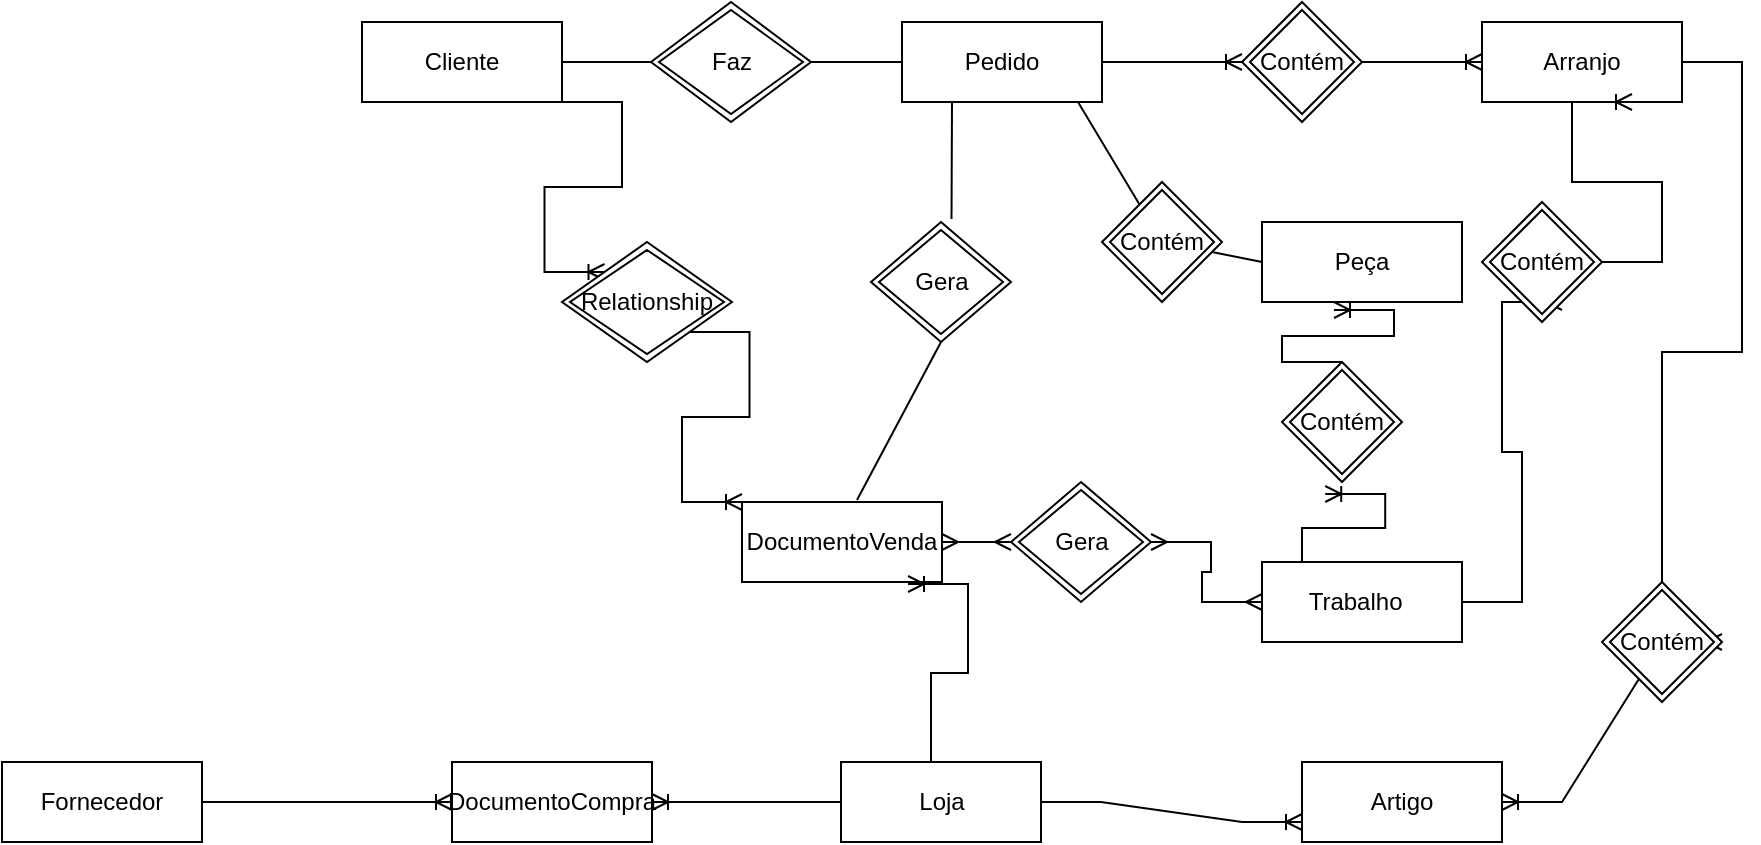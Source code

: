 <mxfile version="27.0.3" pages="4">
  <diagram name="Página-1" id="24KQtWOBw3s6JnH9w8iy">
    <mxGraphModel dx="1426" dy="797" grid="1" gridSize="10" guides="1" tooltips="1" connect="1" arrows="1" fold="1" page="1" pageScale="1" pageWidth="1169" pageHeight="827" math="0" shadow="0">
      <root>
        <mxCell id="0" />
        <mxCell id="1" parent="0" />
        <mxCell id="W9a-vRDkBJejvf-2C88O-51" value="&lt;div&gt;Cliente&lt;/div&gt;" style="whiteSpace=wrap;html=1;align=center;" parent="1" vertex="1">
          <mxGeometry x="330" y="80" width="100" height="40" as="geometry" />
        </mxCell>
        <mxCell id="W9a-vRDkBJejvf-2C88O-52" value="Pedido" style="whiteSpace=wrap;html=1;align=center;" parent="1" vertex="1">
          <mxGeometry x="600" y="80" width="100" height="40" as="geometry" />
        </mxCell>
        <mxCell id="W9a-vRDkBJejvf-2C88O-53" value="Peça" style="whiteSpace=wrap;html=1;align=center;" parent="1" vertex="1">
          <mxGeometry x="780" y="180" width="100" height="40" as="geometry" />
        </mxCell>
        <mxCell id="W9a-vRDkBJejvf-2C88O-54" value="Trabalho&lt;span style=&quot;white-space: pre;&quot;&gt;&#x9;&lt;/span&gt;" style="whiteSpace=wrap;html=1;align=center;" parent="1" vertex="1">
          <mxGeometry x="780" y="350" width="100" height="40" as="geometry" />
        </mxCell>
        <mxCell id="W9a-vRDkBJejvf-2C88O-55" value="DocumentoVenda" style="whiteSpace=wrap;html=1;align=center;" parent="1" vertex="1">
          <mxGeometry x="520" y="320" width="100" height="40" as="geometry" />
        </mxCell>
        <mxCell id="W9a-vRDkBJejvf-2C88O-57" value="Arranjo" style="whiteSpace=wrap;html=1;align=center;" parent="1" vertex="1">
          <mxGeometry x="890" y="80" width="100" height="40" as="geometry" />
        </mxCell>
        <mxCell id="W9a-vRDkBJejvf-2C88O-58" value="Artigo" style="whiteSpace=wrap;html=1;align=center;" parent="1" vertex="1">
          <mxGeometry x="800" y="450" width="100" height="40" as="geometry" />
        </mxCell>
        <mxCell id="W9a-vRDkBJejvf-2C88O-59" value="DocumentoCompra" style="whiteSpace=wrap;html=1;align=center;" parent="1" vertex="1">
          <mxGeometry x="375" y="450" width="100" height="40" as="geometry" />
        </mxCell>
        <mxCell id="W9a-vRDkBJejvf-2C88O-60" value="Fornecedor" style="whiteSpace=wrap;html=1;align=center;" parent="1" vertex="1">
          <mxGeometry x="150" y="450" width="100" height="40" as="geometry" />
        </mxCell>
        <mxCell id="W9a-vRDkBJejvf-2C88O-62" value="Loja" style="whiteSpace=wrap;html=1;align=center;" parent="1" vertex="1">
          <mxGeometry x="569.5" y="450" width="100" height="40" as="geometry" />
        </mxCell>
        <mxCell id="W9a-vRDkBJejvf-2C88O-64" value="" style="edgeStyle=entityRelationEdgeStyle;fontSize=12;html=1;endArrow=ERoneToMany;rounded=0;exitX=1;exitY=0.5;exitDx=0;exitDy=0;entryX=0;entryY=0.5;entryDx=0;entryDy=0;" parent="1" source="W9a-vRDkBJejvf-2C88O-65" target="W9a-vRDkBJejvf-2C88O-57" edge="1">
          <mxGeometry width="100" height="100" relative="1" as="geometry">
            <mxPoint x="650" y="210" as="sourcePoint" />
            <mxPoint x="650" y="210" as="targetPoint" />
            <Array as="points">
              <mxPoint x="590" y="320" />
              <mxPoint x="630" y="350" />
              <mxPoint x="670" y="330" />
              <mxPoint x="690" y="370" />
            </Array>
          </mxGeometry>
        </mxCell>
        <mxCell id="W9a-vRDkBJejvf-2C88O-68" value="" style="endArrow=none;html=1;rounded=0;entryX=0.88;entryY=1;entryDx=0;entryDy=0;entryPerimeter=0;" parent="1" source="W9a-vRDkBJejvf-2C88O-69" target="W9a-vRDkBJejvf-2C88O-52" edge="1">
          <mxGeometry relative="1" as="geometry">
            <mxPoint x="610" y="350" as="sourcePoint" />
            <mxPoint x="610" y="120" as="targetPoint" />
          </mxGeometry>
        </mxCell>
        <mxCell id="W9a-vRDkBJejvf-2C88O-71" value="" style="endArrow=none;html=1;rounded=0;exitX=0;exitY=0.5;exitDx=0;exitDy=0;" parent="1" source="W9a-vRDkBJejvf-2C88O-53" target="W9a-vRDkBJejvf-2C88O-69" edge="1">
          <mxGeometry relative="1" as="geometry">
            <mxPoint x="610" y="350" as="sourcePoint" />
            <mxPoint x="610" y="120" as="targetPoint" />
          </mxGeometry>
        </mxCell>
        <mxCell id="W9a-vRDkBJejvf-2C88O-69" value="Contém" style="shape=rhombus;double=1;perimeter=rhombusPerimeter;whiteSpace=wrap;html=1;align=center;" parent="1" vertex="1">
          <mxGeometry x="700" y="160" width="60" height="60" as="geometry" />
        </mxCell>
        <mxCell id="W9a-vRDkBJejvf-2C88O-72" value="" style="endArrow=none;html=1;rounded=0;" parent="1" source="W9a-vRDkBJejvf-2C88O-51" target="W9a-vRDkBJejvf-2C88O-52" edge="1">
          <mxGeometry relative="1" as="geometry">
            <mxPoint x="430" y="100" as="sourcePoint" />
            <mxPoint x="590" y="100" as="targetPoint" />
          </mxGeometry>
        </mxCell>
        <mxCell id="W9a-vRDkBJejvf-2C88O-70" value="Faz" style="shape=rhombus;double=1;perimeter=rhombusPerimeter;whiteSpace=wrap;html=1;align=center;" parent="1" vertex="1">
          <mxGeometry x="474.5" y="70" width="80" height="60" as="geometry" />
        </mxCell>
        <mxCell id="W9a-vRDkBJejvf-2C88O-79" value="" style="edgeStyle=entityRelationEdgeStyle;fontSize=12;html=1;endArrow=ERoneToMany;rounded=0;entryX=1;entryY=0.5;entryDx=0;entryDy=0;exitX=1;exitY=0.5;exitDx=0;exitDy=0;" parent="1" source="W9a-vRDkBJejvf-2C88O-80" target="W9a-vRDkBJejvf-2C88O-58" edge="1">
          <mxGeometry width="100" height="100" relative="1" as="geometry">
            <mxPoint x="920" y="490" as="sourcePoint" />
            <mxPoint x="1020" y="390" as="targetPoint" />
          </mxGeometry>
        </mxCell>
        <mxCell id="W9a-vRDkBJejvf-2C88O-81" value="" style="edgeStyle=entityRelationEdgeStyle;fontSize=12;html=1;endArrow=ERoneToMany;rounded=0;exitX=1;exitY=0.5;exitDx=0;exitDy=0;entryX=0;entryY=0.5;entryDx=0;entryDy=0;" parent="1" source="W9a-vRDkBJejvf-2C88O-52" target="W9a-vRDkBJejvf-2C88O-65" edge="1">
          <mxGeometry width="100" height="100" relative="1" as="geometry">
            <mxPoint x="700" y="100" as="sourcePoint" />
            <mxPoint x="910" y="100" as="targetPoint" />
            <Array as="points" />
          </mxGeometry>
        </mxCell>
        <mxCell id="W9a-vRDkBJejvf-2C88O-65" value="Contém" style="shape=rhombus;double=1;perimeter=rhombusPerimeter;whiteSpace=wrap;html=1;align=center;" parent="1" vertex="1">
          <mxGeometry x="770" y="70" width="60" height="60" as="geometry" />
        </mxCell>
        <mxCell id="W9a-vRDkBJejvf-2C88O-82" value="" style="edgeStyle=entityRelationEdgeStyle;fontSize=12;html=1;endArrow=ERoneToMany;rounded=0;entryX=1;entryY=0.5;entryDx=0;entryDy=0;exitX=1;exitY=0.5;exitDx=0;exitDy=0;" parent="1" source="W9a-vRDkBJejvf-2C88O-57" target="W9a-vRDkBJejvf-2C88O-80" edge="1">
          <mxGeometry width="100" height="100" relative="1" as="geometry">
            <mxPoint x="1010" y="100" as="sourcePoint" />
            <mxPoint x="860" y="530" as="targetPoint" />
          </mxGeometry>
        </mxCell>
        <mxCell id="W9a-vRDkBJejvf-2C88O-80" value="&lt;div&gt;Contém&lt;/div&gt;" style="shape=rhombus;double=1;perimeter=rhombusPerimeter;whiteSpace=wrap;html=1;align=center;" parent="1" vertex="1">
          <mxGeometry x="950" y="360" width="60" height="60" as="geometry" />
        </mxCell>
        <mxCell id="W9a-vRDkBJejvf-2C88O-84" value="" style="endArrow=none;html=1;rounded=0;entryX=0.575;entryY=-0.025;entryDx=0;entryDy=0;entryPerimeter=0;exitX=0.5;exitY=1;exitDx=0;exitDy=0;" parent="1" source="W9a-vRDkBJejvf-2C88O-85" target="W9a-vRDkBJejvf-2C88O-55" edge="1">
          <mxGeometry relative="1" as="geometry">
            <mxPoint x="350" y="270" as="sourcePoint" />
            <mxPoint x="510" y="270" as="targetPoint" />
          </mxGeometry>
        </mxCell>
        <mxCell id="W9a-vRDkBJejvf-2C88O-86" value="" style="endArrow=none;html=1;rounded=0;entryX=0.575;entryY=-0.025;entryDx=0;entryDy=0;entryPerimeter=0;exitX=0.25;exitY=1;exitDx=0;exitDy=0;" parent="1" source="W9a-vRDkBJejvf-2C88O-52" target="W9a-vRDkBJejvf-2C88O-85" edge="1">
          <mxGeometry relative="1" as="geometry">
            <mxPoint x="625" y="120" as="sourcePoint" />
            <mxPoint x="612" y="319" as="targetPoint" />
          </mxGeometry>
        </mxCell>
        <mxCell id="W9a-vRDkBJejvf-2C88O-85" value="Gera" style="shape=rhombus;double=1;perimeter=rhombusPerimeter;whiteSpace=wrap;html=1;align=center;" parent="1" vertex="1">
          <mxGeometry x="584.5" y="180" width="70" height="60" as="geometry" />
        </mxCell>
        <mxCell id="W9a-vRDkBJejvf-2C88O-87" value="" style="edgeStyle=entityRelationEdgeStyle;fontSize=12;html=1;endArrow=ERoneToMany;rounded=0;exitX=1;exitY=1;exitDx=0;exitDy=0;entryX=0;entryY=0;entryDx=0;entryDy=0;" parent="1" source="W9a-vRDkBJejvf-2C88O-105" target="W9a-vRDkBJejvf-2C88O-55" edge="1">
          <mxGeometry width="100" height="100" relative="1" as="geometry">
            <mxPoint x="470" y="470" as="sourcePoint" />
            <mxPoint x="570" y="370" as="targetPoint" />
          </mxGeometry>
        </mxCell>
        <mxCell id="W9a-vRDkBJejvf-2C88O-88" value="" style="edgeStyle=entityRelationEdgeStyle;fontSize=12;html=1;endArrow=ERoneToMany;rounded=0;exitX=1;exitY=0.5;exitDx=0;exitDy=0;entryX=0;entryY=0.75;entryDx=0;entryDy=0;" parent="1" source="W9a-vRDkBJejvf-2C88O-62" target="W9a-vRDkBJejvf-2C88O-58" edge="1">
          <mxGeometry width="100" height="100" relative="1" as="geometry">
            <mxPoint x="690" y="660" as="sourcePoint" />
            <mxPoint x="790" y="560" as="targetPoint" />
          </mxGeometry>
        </mxCell>
        <mxCell id="W9a-vRDkBJejvf-2C88O-90" value="" style="edgeStyle=entityRelationEdgeStyle;fontSize=12;html=1;endArrow=ERoneToMany;rounded=0;exitX=0.75;exitY=0;exitDx=0;exitDy=0;entryX=0.83;entryY=1.025;entryDx=0;entryDy=0;entryPerimeter=0;" parent="1" source="W9a-vRDkBJejvf-2C88O-62" target="W9a-vRDkBJejvf-2C88O-55" edge="1">
          <mxGeometry width="100" height="100" relative="1" as="geometry">
            <mxPoint x="600" y="450" as="sourcePoint" />
            <mxPoint x="700" y="350" as="targetPoint" />
          </mxGeometry>
        </mxCell>
        <mxCell id="W9a-vRDkBJejvf-2C88O-91" value="" style="edgeStyle=entityRelationEdgeStyle;fontSize=12;html=1;endArrow=ERoneToMany;rounded=0;entryX=1;entryY=0.5;entryDx=0;entryDy=0;" parent="1" source="W9a-vRDkBJejvf-2C88O-62" target="W9a-vRDkBJejvf-2C88O-59" edge="1">
          <mxGeometry width="100" height="100" relative="1" as="geometry">
            <mxPoint x="510" y="650" as="sourcePoint" />
            <mxPoint x="610" y="550" as="targetPoint" />
          </mxGeometry>
        </mxCell>
        <mxCell id="W9a-vRDkBJejvf-2C88O-94" value="" style="edgeStyle=entityRelationEdgeStyle;fontSize=12;html=1;endArrow=ERoneToMany;rounded=0;exitX=1;exitY=0.5;exitDx=0;exitDy=0;entryX=0.75;entryY=1;entryDx=0;entryDy=0;" parent="1" source="W9a-vRDkBJejvf-2C88O-100" target="W9a-vRDkBJejvf-2C88O-57" edge="1">
          <mxGeometry width="100" height="100" relative="1" as="geometry">
            <mxPoint x="880" y="330" as="sourcePoint" />
            <mxPoint x="970" y="110" as="targetPoint" />
            <Array as="points">
              <mxPoint x="940" y="230" />
            </Array>
          </mxGeometry>
        </mxCell>
        <mxCell id="W9a-vRDkBJejvf-2C88O-95" value="" style="edgeStyle=entityRelationEdgeStyle;fontSize=12;html=1;endArrow=ERoneToMany;rounded=0;exitX=0.5;exitY=0;exitDx=0;exitDy=0;entryX=0.36;entryY=1.1;entryDx=0;entryDy=0;entryPerimeter=0;" parent="1" source="W9a-vRDkBJejvf-2C88O-98" target="W9a-vRDkBJejvf-2C88O-53" edge="1">
          <mxGeometry width="100" height="100" relative="1" as="geometry">
            <mxPoint x="980" y="180" as="sourcePoint" />
            <mxPoint x="880" y="280" as="targetPoint" />
          </mxGeometry>
        </mxCell>
        <mxCell id="W9a-vRDkBJejvf-2C88O-97" value="" style="edgeStyle=entityRelationEdgeStyle;fontSize=12;html=1;endArrow=ERmany;startArrow=ERmany;rounded=0;entryX=0;entryY=0.5;entryDx=0;entryDy=0;exitX=1;exitY=0.5;exitDx=0;exitDy=0;" parent="1" source="W9a-vRDkBJejvf-2C88O-102" target="W9a-vRDkBJejvf-2C88O-54" edge="1">
          <mxGeometry width="100" height="100" relative="1" as="geometry">
            <mxPoint x="670" y="640" as="sourcePoint" />
            <mxPoint x="770" y="540" as="targetPoint" />
          </mxGeometry>
        </mxCell>
        <mxCell id="W9a-vRDkBJejvf-2C88O-99" value="" style="edgeStyle=entityRelationEdgeStyle;fontSize=12;html=1;endArrow=ERoneToMany;rounded=0;exitX=0.5;exitY=0;exitDx=0;exitDy=0;entryX=0.36;entryY=1.1;entryDx=0;entryDy=0;entryPerimeter=0;" parent="1" source="W9a-vRDkBJejvf-2C88O-54" target="W9a-vRDkBJejvf-2C88O-98" edge="1">
          <mxGeometry width="100" height="100" relative="1" as="geometry">
            <mxPoint x="800" y="320" as="sourcePoint" />
            <mxPoint x="816" y="224" as="targetPoint" />
          </mxGeometry>
        </mxCell>
        <mxCell id="W9a-vRDkBJejvf-2C88O-98" value="Contém" style="shape=rhombus;double=1;perimeter=rhombusPerimeter;whiteSpace=wrap;html=1;align=center;" parent="1" vertex="1">
          <mxGeometry x="790" y="250" width="60" height="60" as="geometry" />
        </mxCell>
        <mxCell id="W9a-vRDkBJejvf-2C88O-101" value="" style="edgeStyle=entityRelationEdgeStyle;fontSize=12;html=1;endArrow=ERoneToMany;rounded=0;exitX=1;exitY=0.5;exitDx=0;exitDy=0;entryX=0.75;entryY=1;entryDx=0;entryDy=0;" parent="1" source="W9a-vRDkBJejvf-2C88O-54" target="W9a-vRDkBJejvf-2C88O-100" edge="1">
          <mxGeometry width="100" height="100" relative="1" as="geometry">
            <mxPoint x="850" y="340" as="sourcePoint" />
            <mxPoint x="965" y="120" as="targetPoint" />
            <Array as="points" />
          </mxGeometry>
        </mxCell>
        <mxCell id="W9a-vRDkBJejvf-2C88O-100" value="Contém" style="shape=rhombus;double=1;perimeter=rhombusPerimeter;whiteSpace=wrap;html=1;align=center;" parent="1" vertex="1">
          <mxGeometry x="890" y="170" width="60" height="60" as="geometry" />
        </mxCell>
        <mxCell id="W9a-vRDkBJejvf-2C88O-103" value="" style="edgeStyle=entityRelationEdgeStyle;fontSize=12;html=1;endArrow=ERmany;startArrow=ERmany;rounded=0;entryX=0;entryY=0.5;entryDx=0;entryDy=0;exitX=1;exitY=0.5;exitDx=0;exitDy=0;" parent="1" source="W9a-vRDkBJejvf-2C88O-55" target="W9a-vRDkBJejvf-2C88O-102" edge="1">
          <mxGeometry width="100" height="100" relative="1" as="geometry">
            <mxPoint x="660" y="340" as="sourcePoint" />
            <mxPoint x="750" y="340" as="targetPoint" />
          </mxGeometry>
        </mxCell>
        <mxCell id="W9a-vRDkBJejvf-2C88O-102" value="Gera" style="shape=rhombus;double=1;perimeter=rhombusPerimeter;whiteSpace=wrap;html=1;align=center;" parent="1" vertex="1">
          <mxGeometry x="654.5" y="310" width="70" height="60" as="geometry" />
        </mxCell>
        <mxCell id="W9a-vRDkBJejvf-2C88O-106" value="" style="edgeStyle=entityRelationEdgeStyle;fontSize=12;html=1;endArrow=ERoneToMany;rounded=0;exitX=1;exitY=1;exitDx=0;exitDy=0;entryX=0;entryY=0;entryDx=0;entryDy=0;" parent="1" source="W9a-vRDkBJejvf-2C88O-51" target="W9a-vRDkBJejvf-2C88O-105" edge="1">
          <mxGeometry width="100" height="100" relative="1" as="geometry">
            <mxPoint x="430" y="120" as="sourcePoint" />
            <mxPoint x="520" y="320" as="targetPoint" />
          </mxGeometry>
        </mxCell>
        <mxCell id="W9a-vRDkBJejvf-2C88O-105" value="Relationship" style="shape=rhombus;double=1;perimeter=rhombusPerimeter;whiteSpace=wrap;html=1;align=center;" parent="1" vertex="1">
          <mxGeometry x="430" y="190" width="85" height="60" as="geometry" />
        </mxCell>
        <mxCell id="W9a-vRDkBJejvf-2C88O-107" value="" style="edgeStyle=entityRelationEdgeStyle;fontSize=12;html=1;endArrow=ERoneToMany;rounded=0;entryX=0;entryY=0.5;entryDx=0;entryDy=0;exitX=1;exitY=0.5;exitDx=0;exitDy=0;" parent="1" source="W9a-vRDkBJejvf-2C88O-60" target="W9a-vRDkBJejvf-2C88O-59" edge="1">
          <mxGeometry width="100" height="100" relative="1" as="geometry">
            <mxPoint x="230" y="640" as="sourcePoint" />
            <mxPoint x="330" y="540" as="targetPoint" />
          </mxGeometry>
        </mxCell>
      </root>
    </mxGraphModel>
  </diagram>
  <diagram id="OY1u7F349MoNRHCDtRO_" name="Página-2">
    <mxGraphModel dx="1426" dy="753" grid="1" gridSize="10" guides="1" tooltips="1" connect="1" arrows="1" fold="1" page="1" pageScale="1" pageWidth="1169" pageHeight="827" math="0" shadow="0">
      <root>
        <mxCell id="0" />
        <mxCell id="1" parent="0" />
        <mxCell id="puzTiO5yhPTmCQo5efUc-1" value="&lt;div&gt;Cliente&lt;/div&gt;" style="whiteSpace=wrap;html=1;align=center;" vertex="1" parent="1">
          <mxGeometry x="70" y="100" width="100" height="40" as="geometry" />
        </mxCell>
        <mxCell id="puzTiO5yhPTmCQo5efUc-2" value="Cliente" style="swimlane;fontStyle=0;childLayout=stackLayout;horizontal=1;startSize=26;horizontalStack=0;resizeParent=1;resizeParentMax=0;resizeLast=0;collapsible=1;marginBottom=0;align=center;fontSize=14;" vertex="1" parent="1">
          <mxGeometry x="40" y="680" width="160" height="110" as="geometry" />
        </mxCell>
        <mxCell id="puzTiO5yhPTmCQo5efUc-3" value="Nome&lt;span style=&quot;white-space: pre;&quot;&gt;&#x9;&lt;/span&gt;" style="text;strokeColor=none;fillColor=none;spacingLeft=4;spacingRight=4;overflow=hidden;rotatable=0;points=[[0,0.5],[1,0.5]];portConstraint=eastwest;fontSize=12;whiteSpace=wrap;html=1;" vertex="1" parent="puzTiO5yhPTmCQo5efUc-2">
          <mxGeometry y="26" width="160" height="30" as="geometry" />
        </mxCell>
        <mxCell id="puzTiO5yhPTmCQo5efUc-4" value="Telefone" style="text;strokeColor=none;fillColor=none;spacingLeft=4;spacingRight=4;overflow=hidden;rotatable=0;points=[[0,0.5],[1,0.5]];portConstraint=eastwest;fontSize=12;whiteSpace=wrap;html=1;" vertex="1" parent="puzTiO5yhPTmCQo5efUc-2">
          <mxGeometry y="56" width="160" height="30" as="geometry" />
        </mxCell>
        <mxCell id="puzTiO5yhPTmCQo5efUc-5" value="&lt;div&gt;NIF&lt;/div&gt;" style="text;strokeColor=none;fillColor=none;spacingLeft=4;spacingRight=4;overflow=hidden;rotatable=0;points=[[0,0.5],[1,0.5]];portConstraint=eastwest;fontSize=12;whiteSpace=wrap;html=1;" vertex="1" parent="puzTiO5yhPTmCQo5efUc-2">
          <mxGeometry y="86" width="160" height="24" as="geometry" />
        </mxCell>
        <mxCell id="puzTiO5yhPTmCQo5efUc-6" value="Faz" style="shape=rhombus;double=1;perimeter=rhombusPerimeter;whiteSpace=wrap;html=1;align=center;" vertex="1" parent="1">
          <mxGeometry x="260" y="90" width="120" height="60" as="geometry" />
        </mxCell>
        <mxCell id="puzTiO5yhPTmCQo5efUc-7" value="Pedido" style="whiteSpace=wrap;html=1;align=center;" vertex="1" parent="1">
          <mxGeometry x="470" y="100" width="100" height="40" as="geometry" />
        </mxCell>
        <mxCell id="puzTiO5yhPTmCQo5efUc-21" value="Pedido" style="swimlane;fontStyle=0;childLayout=stackLayout;horizontal=1;startSize=26;horizontalStack=0;resizeParent=1;resizeParentMax=0;resizeLast=0;collapsible=1;marginBottom=0;align=center;fontSize=14;" vertex="1" parent="1">
          <mxGeometry x="240" y="680" width="160" height="116" as="geometry" />
        </mxCell>
        <mxCell id="puzTiO5yhPTmCQo5efUc-22" value="NomeCliente" style="text;strokeColor=none;fillColor=none;spacingLeft=4;spacingRight=4;overflow=hidden;rotatable=0;points=[[0,0.5],[1,0.5]];portConstraint=eastwest;fontSize=12;whiteSpace=wrap;html=1;" vertex="1" parent="puzTiO5yhPTmCQo5efUc-21">
          <mxGeometry y="26" width="160" height="30" as="geometry" />
        </mxCell>
        <mxCell id="puzTiO5yhPTmCQo5efUc-23" value="Peça" style="text;strokeColor=none;fillColor=none;spacingLeft=4;spacingRight=4;overflow=hidden;rotatable=0;points=[[0,0.5],[1,0.5]];portConstraint=eastwest;fontSize=12;whiteSpace=wrap;html=1;" vertex="1" parent="puzTiO5yhPTmCQo5efUc-21">
          <mxGeometry y="56" width="160" height="30" as="geometry" />
        </mxCell>
        <mxCell id="puzTiO5yhPTmCQo5efUc-24" value="Arranjo" style="text;strokeColor=none;fillColor=none;spacingLeft=4;spacingRight=4;overflow=hidden;rotatable=0;points=[[0,0.5],[1,0.5]];portConstraint=eastwest;fontSize=12;whiteSpace=wrap;html=1;" vertex="1" parent="puzTiO5yhPTmCQo5efUc-21">
          <mxGeometry y="86" width="160" height="30" as="geometry" />
        </mxCell>
        <mxCell id="puzTiO5yhPTmCQo5efUc-25" value="" style="endArrow=none;html=1;rounded=0;exitX=1;exitY=0.5;exitDx=0;exitDy=0;" edge="1" parent="1" source="puzTiO5yhPTmCQo5efUc-1" target="puzTiO5yhPTmCQo5efUc-6">
          <mxGeometry relative="1" as="geometry">
            <mxPoint x="160" y="290" as="sourcePoint" />
            <mxPoint x="320" y="290" as="targetPoint" />
          </mxGeometry>
        </mxCell>
        <mxCell id="puzTiO5yhPTmCQo5efUc-27" value="" style="endArrow=none;html=1;rounded=0;exitX=1;exitY=0.5;exitDx=0;exitDy=0;entryX=0;entryY=0.5;entryDx=0;entryDy=0;" edge="1" parent="1" source="puzTiO5yhPTmCQo5efUc-6" target="puzTiO5yhPTmCQo5efUc-7">
          <mxGeometry relative="1" as="geometry">
            <mxPoint x="360" y="260" as="sourcePoint" />
            <mxPoint x="520" y="260" as="targetPoint" />
          </mxGeometry>
        </mxCell>
        <mxCell id="puzTiO5yhPTmCQo5efUc-28" value="1" style="text;html=1;align=center;verticalAlign=middle;whiteSpace=wrap;rounded=0;" vertex="1" parent="1">
          <mxGeometry x="170" y="100" width="20" height="20" as="geometry" />
        </mxCell>
        <mxCell id="puzTiO5yhPTmCQo5efUc-29" value="N" style="text;html=1;align=center;verticalAlign=middle;whiteSpace=wrap;rounded=0;" vertex="1" parent="1">
          <mxGeometry x="450" y="100" width="20" height="20" as="geometry" />
        </mxCell>
        <mxCell id="puzTiO5yhPTmCQo5efUc-30" value="Contém" style="shape=rhombus;double=1;perimeter=rhombusPerimeter;whiteSpace=wrap;html=1;align=center;" vertex="1" parent="1">
          <mxGeometry x="460" y="210" width="120" height="60" as="geometry" />
        </mxCell>
        <mxCell id="puzTiO5yhPTmCQo5efUc-31" value="Peça" style="whiteSpace=wrap;html=1;align=center;" vertex="1" parent="1">
          <mxGeometry x="470" y="350" width="100" height="40" as="geometry" />
        </mxCell>
        <mxCell id="puzTiO5yhPTmCQo5efUc-32" value="Arranjo" style="whiteSpace=wrap;html=1;align=center;" vertex="1" parent="1">
          <mxGeometry x="650" y="350" width="100" height="40" as="geometry" />
        </mxCell>
        <mxCell id="puzTiO5yhPTmCQo5efUc-33" value="Contém" style="shape=rhombus;double=1;perimeter=rhombusPerimeter;whiteSpace=wrap;html=1;align=center;" vertex="1" parent="1">
          <mxGeometry x="640" y="210" width="120" height="60" as="geometry" />
        </mxCell>
        <mxCell id="puzTiO5yhPTmCQo5efUc-34" value="" style="endArrow=none;html=1;rounded=0;exitX=1;exitY=0.5;exitDx=0;exitDy=0;" edge="1" parent="1" source="puzTiO5yhPTmCQo5efUc-7">
          <mxGeometry relative="1" as="geometry">
            <mxPoint x="590" y="119" as="sourcePoint" />
            <mxPoint x="700" y="120" as="targetPoint" />
          </mxGeometry>
        </mxCell>
        <mxCell id="puzTiO5yhPTmCQo5efUc-36" value="" style="endArrow=none;html=1;rounded=0;entryX=0.5;entryY=0;entryDx=0;entryDy=0;" edge="1" parent="1" target="puzTiO5yhPTmCQo5efUc-33">
          <mxGeometry relative="1" as="geometry">
            <mxPoint x="700" y="120" as="sourcePoint" />
            <mxPoint x="960" y="120" as="targetPoint" />
          </mxGeometry>
        </mxCell>
        <mxCell id="puzTiO5yhPTmCQo5efUc-37" value="" style="endArrow=none;html=1;rounded=0;entryX=0.5;entryY=1;entryDx=0;entryDy=0;" edge="1" parent="1" source="puzTiO5yhPTmCQo5efUc-32" target="puzTiO5yhPTmCQo5efUc-33">
          <mxGeometry relative="1" as="geometry">
            <mxPoint x="450" y="500" as="sourcePoint" />
            <mxPoint x="610" y="500" as="targetPoint" />
          </mxGeometry>
        </mxCell>
        <mxCell id="puzTiO5yhPTmCQo5efUc-38" value="" style="endArrow=none;html=1;rounded=0;entryX=0.5;entryY=1;entryDx=0;entryDy=0;exitX=0.5;exitY=0;exitDx=0;exitDy=0;" edge="1" parent="1" source="puzTiO5yhPTmCQo5efUc-31" target="puzTiO5yhPTmCQo5efUc-30">
          <mxGeometry relative="1" as="geometry">
            <mxPoint x="260" y="370" as="sourcePoint" />
            <mxPoint x="420" y="370" as="targetPoint" />
          </mxGeometry>
        </mxCell>
        <mxCell id="puzTiO5yhPTmCQo5efUc-39" value="" style="endArrow=none;html=1;rounded=0;entryX=0.5;entryY=1;entryDx=0;entryDy=0;" edge="1" parent="1" source="puzTiO5yhPTmCQo5efUc-30" target="puzTiO5yhPTmCQo5efUc-7">
          <mxGeometry relative="1" as="geometry">
            <mxPoint x="270" y="330" as="sourcePoint" />
            <mxPoint x="430" y="330" as="targetPoint" />
          </mxGeometry>
        </mxCell>
        <mxCell id="puzTiO5yhPTmCQo5efUc-41" value="" style="endArrow=none;html=1;rounded=0;entryX=0;entryY=1;entryDx=0;entryDy=0;exitX=0.5;exitY=0;exitDx=0;exitDy=0;" edge="1" parent="1" source="puzTiO5yhPTmCQo5efUc-57" target="puzTiO5yhPTmCQo5efUc-7">
          <mxGeometry relative="1" as="geometry">
            <mxPoint x="393.04" y="202" as="sourcePoint" />
            <mxPoint x="470" y="200" as="targetPoint" />
          </mxGeometry>
        </mxCell>
        <mxCell id="puzTiO5yhPTmCQo5efUc-44" value="Peça" style="swimlane;fontStyle=0;childLayout=stackLayout;horizontal=1;startSize=26;horizontalStack=0;resizeParent=1;resizeParentMax=0;resizeLast=0;collapsible=1;marginBottom=0;align=center;fontSize=14;" vertex="1" parent="1">
          <mxGeometry x="430" y="680" width="160" height="116" as="geometry" />
        </mxCell>
        <mxCell id="puzTiO5yhPTmCQo5efUc-45" value="Cor&lt;span style=&quot;white-space: pre;&quot;&gt;&#x9;&lt;/span&gt;" style="text;strokeColor=none;fillColor=none;spacingLeft=4;spacingRight=4;overflow=hidden;rotatable=0;points=[[0,0.5],[1,0.5]];portConstraint=eastwest;fontSize=12;whiteSpace=wrap;html=1;" vertex="1" parent="puzTiO5yhPTmCQo5efUc-44">
          <mxGeometry y="26" width="160" height="30" as="geometry" />
        </mxCell>
        <mxCell id="puzTiO5yhPTmCQo5efUc-46" value="Tamanho" style="text;strokeColor=none;fillColor=none;spacingLeft=4;spacingRight=4;overflow=hidden;rotatable=0;points=[[0,0.5],[1,0.5]];portConstraint=eastwest;fontSize=12;whiteSpace=wrap;html=1;" vertex="1" parent="puzTiO5yhPTmCQo5efUc-44">
          <mxGeometry y="56" width="160" height="30" as="geometry" />
        </mxCell>
        <mxCell id="puzTiO5yhPTmCQo5efUc-47" value="Tecido" style="text;strokeColor=none;fillColor=none;spacingLeft=4;spacingRight=4;overflow=hidden;rotatable=0;points=[[0,0.5],[1,0.5]];portConstraint=eastwest;fontSize=12;whiteSpace=wrap;html=1;" vertex="1" parent="puzTiO5yhPTmCQo5efUc-44">
          <mxGeometry y="86" width="160" height="30" as="geometry" />
        </mxCell>
        <mxCell id="puzTiO5yhPTmCQo5efUc-48" value="Arranjo" style="swimlane;fontStyle=0;childLayout=stackLayout;horizontal=1;startSize=26;horizontalStack=0;resizeParent=1;resizeParentMax=0;resizeLast=0;collapsible=1;marginBottom=0;align=center;fontSize=14;" vertex="1" parent="1">
          <mxGeometry x="620" y="680" width="160" height="116" as="geometry" />
        </mxCell>
        <mxCell id="puzTiO5yhPTmCQo5efUc-49" value="Tipo" style="text;strokeColor=none;fillColor=none;spacingLeft=4;spacingRight=4;overflow=hidden;rotatable=0;points=[[0,0.5],[1,0.5]];portConstraint=eastwest;fontSize=12;whiteSpace=wrap;html=1;" vertex="1" parent="puzTiO5yhPTmCQo5efUc-48">
          <mxGeometry y="26" width="160" height="30" as="geometry" />
        </mxCell>
        <mxCell id="puzTiO5yhPTmCQo5efUc-50" value="Duração" style="text;strokeColor=none;fillColor=none;spacingLeft=4;spacingRight=4;overflow=hidden;rotatable=0;points=[[0,0.5],[1,0.5]];portConstraint=eastwest;fontSize=12;whiteSpace=wrap;html=1;" vertex="1" parent="puzTiO5yhPTmCQo5efUc-48">
          <mxGeometry y="56" width="160" height="30" as="geometry" />
        </mxCell>
        <mxCell id="puzTiO5yhPTmCQo5efUc-51" value="Artigo" style="text;strokeColor=none;fillColor=none;spacingLeft=4;spacingRight=4;overflow=hidden;rotatable=0;points=[[0,0.5],[1,0.5]];portConstraint=eastwest;fontSize=12;whiteSpace=wrap;html=1;" vertex="1" parent="puzTiO5yhPTmCQo5efUc-48">
          <mxGeometry y="86" width="160" height="30" as="geometry" />
        </mxCell>
        <mxCell id="puzTiO5yhPTmCQo5efUc-52" value="Artigo" style="whiteSpace=wrap;html=1;align=center;" vertex="1" parent="1">
          <mxGeometry x="990" y="350" width="100" height="40" as="geometry" />
        </mxCell>
        <mxCell id="puzTiO5yhPTmCQo5efUc-53" value="Contém" style="shape=rhombus;double=1;perimeter=rhombusPerimeter;whiteSpace=wrap;html=1;align=center;" vertex="1" parent="1">
          <mxGeometry x="810" y="340" width="120" height="60" as="geometry" />
        </mxCell>
        <mxCell id="puzTiO5yhPTmCQo5efUc-54" value="" style="endArrow=none;html=1;rounded=0;exitX=1;exitY=0.5;exitDx=0;exitDy=0;entryX=0;entryY=0.5;entryDx=0;entryDy=0;" edge="1" parent="1" source="puzTiO5yhPTmCQo5efUc-32" target="puzTiO5yhPTmCQo5efUc-53">
          <mxGeometry relative="1" as="geometry">
            <mxPoint x="610" y="460" as="sourcePoint" />
            <mxPoint x="770" y="460" as="targetPoint" />
          </mxGeometry>
        </mxCell>
        <mxCell id="puzTiO5yhPTmCQo5efUc-55" value="" style="endArrow=none;html=1;rounded=0;exitX=1;exitY=0.5;exitDx=0;exitDy=0;entryX=0;entryY=0.5;entryDx=0;entryDy=0;" edge="1" parent="1" source="puzTiO5yhPTmCQo5efUc-53" target="puzTiO5yhPTmCQo5efUc-52">
          <mxGeometry relative="1" as="geometry">
            <mxPoint x="790" y="510" as="sourcePoint" />
            <mxPoint x="950" y="510" as="targetPoint" />
          </mxGeometry>
        </mxCell>
        <mxCell id="puzTiO5yhPTmCQo5efUc-56" value="DocumentoVenda" style="whiteSpace=wrap;html=1;align=center;" vertex="1" parent="1">
          <mxGeometry x="200" y="510" width="100" height="40" as="geometry" />
        </mxCell>
        <mxCell id="puzTiO5yhPTmCQo5efUc-57" value="Gera" style="shape=rhombus;double=1;perimeter=rhombusPerimeter;whiteSpace=wrap;html=1;align=center;" vertex="1" parent="1">
          <mxGeometry x="190" y="250" width="120" height="60" as="geometry" />
        </mxCell>
        <mxCell id="puzTiO5yhPTmCQo5efUc-59" value="" style="endArrow=none;html=1;rounded=0;entryX=0.5;entryY=0;entryDx=0;entryDy=0;exitX=0.5;exitY=1;exitDx=0;exitDy=0;" edge="1" parent="1" source="puzTiO5yhPTmCQo5efUc-57" target="puzTiO5yhPTmCQo5efUc-56">
          <mxGeometry relative="1" as="geometry">
            <mxPoint x="250" y="450" as="sourcePoint" />
            <mxPoint x="250" y="500" as="targetPoint" />
            <Array as="points" />
          </mxGeometry>
        </mxCell>
        <mxCell id="puzTiO5yhPTmCQo5efUc-60" value="1" style="text;html=1;align=center;verticalAlign=middle;whiteSpace=wrap;rounded=0;" vertex="1" parent="1">
          <mxGeometry x="570" y="100" width="20" height="20" as="geometry" />
        </mxCell>
        <mxCell id="puzTiO5yhPTmCQo5efUc-61" value="N" style="text;html=1;align=center;verticalAlign=middle;whiteSpace=wrap;rounded=0;" vertex="1" parent="1">
          <mxGeometry x="700" y="330" width="20" height="20" as="geometry" />
        </mxCell>
        <mxCell id="puzTiO5yhPTmCQo5efUc-62" value="N" style="text;html=1;align=center;verticalAlign=middle;whiteSpace=wrap;rounded=0;" vertex="1" parent="1">
          <mxGeometry x="520" y="330" width="20" height="20" as="geometry" />
        </mxCell>
        <mxCell id="puzTiO5yhPTmCQo5efUc-63" value="1" style="text;html=1;align=center;verticalAlign=middle;whiteSpace=wrap;rounded=0;" vertex="1" parent="1">
          <mxGeometry x="520" y="140" width="20" height="20" as="geometry" />
        </mxCell>
        <mxCell id="puzTiO5yhPTmCQo5efUc-64" value="N" style="text;html=1;align=center;verticalAlign=middle;whiteSpace=wrap;rounded=0;" vertex="1" parent="1">
          <mxGeometry x="440" y="130" width="20" height="20" as="geometry" />
        </mxCell>
        <mxCell id="puzTiO5yhPTmCQo5efUc-69" value="N" style="text;html=1;align=center;verticalAlign=middle;whiteSpace=wrap;rounded=0;" vertex="1" parent="1">
          <mxGeometry x="250" y="490" width="20" height="20" as="geometry" />
        </mxCell>
        <mxCell id="puzTiO5yhPTmCQo5efUc-70" value="Loja" style="whiteSpace=wrap;html=1;align=center;" vertex="1" parent="1">
          <mxGeometry x="520" y="510" width="100" height="40" as="geometry" />
        </mxCell>
        <mxCell id="puzTiO5yhPTmCQo5efUc-71" value="DocumentoCompra" style="whiteSpace=wrap;html=1;align=center;" vertex="1" parent="1">
          <mxGeometry x="820" y="500" width="100" height="40" as="geometry" />
        </mxCell>
        <mxCell id="puzTiO5yhPTmCQo5efUc-72" value="Fornecedor" style="whiteSpace=wrap;html=1;align=center;" vertex="1" parent="1">
          <mxGeometry x="1030" y="610" width="100" height="40" as="geometry" />
        </mxCell>
        <mxCell id="puzTiO5yhPTmCQo5efUc-73" value="" style="endArrow=none;html=1;rounded=0;exitX=1;exitY=0;exitDx=0;exitDy=0;" edge="1" parent="1" source="puzTiO5yhPTmCQo5efUc-70">
          <mxGeometry relative="1" as="geometry">
            <mxPoint x="600" y="490" as="sourcePoint" />
            <mxPoint x="620" y="440" as="targetPoint" />
          </mxGeometry>
        </mxCell>
        <mxCell id="puzTiO5yhPTmCQo5efUc-74" value="" style="endArrow=none;html=1;rounded=0;entryX=0;entryY=0.5;entryDx=0;entryDy=0;" edge="1" parent="1" target="puzTiO5yhPTmCQo5efUc-75">
          <mxGeometry relative="1" as="geometry">
            <mxPoint x="620" y="439" as="sourcePoint" />
            <mxPoint x="790" y="439" as="targetPoint" />
          </mxGeometry>
        </mxCell>
        <mxCell id="puzTiO5yhPTmCQo5efUc-75" value="Possui" style="shape=rhombus;double=1;perimeter=rhombusPerimeter;whiteSpace=wrap;html=1;align=center;" vertex="1" parent="1">
          <mxGeometry x="800" y="410" width="120" height="60" as="geometry" />
        </mxCell>
        <mxCell id="puzTiO5yhPTmCQo5efUc-76" value="" style="endArrow=none;html=1;rounded=0;" edge="1" parent="1" source="puzTiO5yhPTmCQo5efUc-75">
          <mxGeometry relative="1" as="geometry">
            <mxPoint x="920" y="440" as="sourcePoint" />
            <mxPoint x="1040" y="440" as="targetPoint" />
          </mxGeometry>
        </mxCell>
        <mxCell id="puzTiO5yhPTmCQo5efUc-77" value="" style="endArrow=none;html=1;rounded=0;entryX=0.5;entryY=1;entryDx=0;entryDy=0;" edge="1" parent="1" target="puzTiO5yhPTmCQo5efUc-52">
          <mxGeometry relative="1" as="geometry">
            <mxPoint x="1040" y="440" as="sourcePoint" />
            <mxPoint x="880" y="600" as="targetPoint" />
          </mxGeometry>
        </mxCell>
        <mxCell id="puzTiO5yhPTmCQo5efUc-78" value="1" style="text;html=1;align=center;verticalAlign=middle;whiteSpace=wrap;rounded=0;" vertex="1" parent="1">
          <mxGeometry x="600" y="490" width="20" height="20" as="geometry" />
        </mxCell>
        <mxCell id="puzTiO5yhPTmCQo5efUc-80" value="N" style="text;html=1;align=center;verticalAlign=middle;whiteSpace=wrap;rounded=0;" vertex="1" parent="1">
          <mxGeometry x="1020" y="390" width="20" height="20" as="geometry" />
        </mxCell>
        <mxCell id="puzTiO5yhPTmCQo5efUc-81" value="" style="endArrow=none;html=1;rounded=0;exitX=1;exitY=0.5;exitDx=0;exitDy=0;" edge="1" parent="1" source="puzTiO5yhPTmCQo5efUc-82">
          <mxGeometry relative="1" as="geometry">
            <mxPoint x="450" y="530" as="sourcePoint" />
            <mxPoint x="520" y="530" as="targetPoint" />
          </mxGeometry>
        </mxCell>
        <mxCell id="puzTiO5yhPTmCQo5efUc-82" value="Emite" style="shape=rhombus;double=1;perimeter=rhombusPerimeter;whiteSpace=wrap;html=1;align=center;" vertex="1" parent="1">
          <mxGeometry x="350" y="500" width="120" height="60" as="geometry" />
        </mxCell>
        <mxCell id="puzTiO5yhPTmCQo5efUc-83" value="" style="endArrow=none;html=1;rounded=0;exitX=1;exitY=0.5;exitDx=0;exitDy=0;entryX=0;entryY=0.5;entryDx=0;entryDy=0;" edge="1" parent="1" source="puzTiO5yhPTmCQo5efUc-56" target="puzTiO5yhPTmCQo5efUc-82">
          <mxGeometry relative="1" as="geometry">
            <mxPoint x="220" y="600" as="sourcePoint" />
            <mxPoint x="380" y="600" as="targetPoint" />
          </mxGeometry>
        </mxCell>
        <mxCell id="puzTiO5yhPTmCQo5efUc-84" value="1" style="text;html=1;align=center;verticalAlign=middle;whiteSpace=wrap;rounded=0;" vertex="1" parent="1">
          <mxGeometry x="500" y="510" width="20" height="20" as="geometry" />
        </mxCell>
        <mxCell id="puzTiO5yhPTmCQo5efUc-85" value="N" style="text;html=1;align=center;verticalAlign=middle;whiteSpace=wrap;rounded=0;" vertex="1" parent="1">
          <mxGeometry x="300" y="510" width="20" height="20" as="geometry" />
        </mxCell>
        <mxCell id="puzTiO5yhPTmCQo5efUc-92" value="Faz" style="shape=rhombus;double=1;perimeter=rhombusPerimeter;whiteSpace=wrap;html=1;align=center;" vertex="1" parent="1">
          <mxGeometry x="660" y="490" width="120" height="60" as="geometry" />
        </mxCell>
        <mxCell id="puzTiO5yhPTmCQo5efUc-93" value="" style="endArrow=none;html=1;rounded=0;entryX=0;entryY=0.5;entryDx=0;entryDy=0;exitX=1;exitY=0.5;exitDx=0;exitDy=0;" edge="1" parent="1" source="puzTiO5yhPTmCQo5efUc-92" target="puzTiO5yhPTmCQo5efUc-71">
          <mxGeometry relative="1" as="geometry">
            <mxPoint x="630" y="519" as="sourcePoint" />
            <mxPoint x="790" y="519" as="targetPoint" />
          </mxGeometry>
        </mxCell>
        <mxCell id="puzTiO5yhPTmCQo5efUc-94" value="" style="endArrow=none;html=1;rounded=0;entryX=0;entryY=0.5;entryDx=0;entryDy=0;exitX=1;exitY=0.25;exitDx=0;exitDy=0;" edge="1" parent="1" source="puzTiO5yhPTmCQo5efUc-70" target="puzTiO5yhPTmCQo5efUc-92">
          <mxGeometry relative="1" as="geometry">
            <mxPoint x="500" y="450" as="sourcePoint" />
            <mxPoint x="660" y="450" as="targetPoint" />
          </mxGeometry>
        </mxCell>
        <mxCell id="puzTiO5yhPTmCQo5efUc-95" value="1" style="text;html=1;align=center;verticalAlign=middle;whiteSpace=wrap;rounded=0;" vertex="1" parent="1">
          <mxGeometry x="620" y="500" width="20" height="20" as="geometry" />
        </mxCell>
        <mxCell id="puzTiO5yhPTmCQo5efUc-96" value="N" style="text;html=1;align=center;verticalAlign=middle;whiteSpace=wrap;rounded=0;" vertex="1" parent="1">
          <mxGeometry x="800" y="500" width="20" height="20" as="geometry" />
        </mxCell>
        <mxCell id="puzTiO5yhPTmCQo5efUc-97" value="Emite" style="shape=rhombus;double=1;perimeter=rhombusPerimeter;whiteSpace=wrap;html=1;align=center;" vertex="1" parent="1">
          <mxGeometry x="1020" y="490" width="120" height="60" as="geometry" />
        </mxCell>
        <mxCell id="puzTiO5yhPTmCQo5efUc-98" value="" style="endArrow=none;html=1;rounded=0;entryX=0;entryY=0.5;entryDx=0;entryDy=0;exitX=1;exitY=0.5;exitDx=0;exitDy=0;" edge="1" parent="1" source="puzTiO5yhPTmCQo5efUc-71" target="puzTiO5yhPTmCQo5efUc-97">
          <mxGeometry relative="1" as="geometry">
            <mxPoint x="500" y="450" as="sourcePoint" />
            <mxPoint x="660" y="450" as="targetPoint" />
          </mxGeometry>
        </mxCell>
        <mxCell id="puzTiO5yhPTmCQo5efUc-99" value="" style="endArrow=none;html=1;rounded=0;entryX=0.5;entryY=0;entryDx=0;entryDy=0;exitX=0.5;exitY=1;exitDx=0;exitDy=0;" edge="1" parent="1" source="puzTiO5yhPTmCQo5efUc-97" target="puzTiO5yhPTmCQo5efUc-72">
          <mxGeometry relative="1" as="geometry">
            <mxPoint x="500" y="450" as="sourcePoint" />
            <mxPoint x="660" y="450" as="targetPoint" />
          </mxGeometry>
        </mxCell>
        <mxCell id="puzTiO5yhPTmCQo5efUc-100" value="Trabalho" style="swimlane;fontStyle=0;childLayout=stackLayout;horizontal=1;startSize=26;horizontalStack=0;resizeParent=1;resizeParentMax=0;resizeLast=0;collapsible=1;marginBottom=0;align=center;fontSize=14;" vertex="1" parent="1">
          <mxGeometry x="810" y="680" width="160" height="116" as="geometry" />
        </mxCell>
        <mxCell id="puzTiO5yhPTmCQo5efUc-101" value="Item 1" style="text;strokeColor=none;fillColor=none;spacingLeft=4;spacingRight=4;overflow=hidden;rotatable=0;points=[[0,0.5],[1,0.5]];portConstraint=eastwest;fontSize=12;whiteSpace=wrap;html=1;" vertex="1" parent="puzTiO5yhPTmCQo5efUc-100">
          <mxGeometry y="26" width="160" height="30" as="geometry" />
        </mxCell>
        <mxCell id="puzTiO5yhPTmCQo5efUc-102" value="Item 2" style="text;strokeColor=none;fillColor=none;spacingLeft=4;spacingRight=4;overflow=hidden;rotatable=0;points=[[0,0.5],[1,0.5]];portConstraint=eastwest;fontSize=12;whiteSpace=wrap;html=1;" vertex="1" parent="puzTiO5yhPTmCQo5efUc-100">
          <mxGeometry y="56" width="160" height="30" as="geometry" />
        </mxCell>
        <mxCell id="puzTiO5yhPTmCQo5efUc-103" value="Item 3" style="text;strokeColor=none;fillColor=none;spacingLeft=4;spacingRight=4;overflow=hidden;rotatable=0;points=[[0,0.5],[1,0.5]];portConstraint=eastwest;fontSize=12;whiteSpace=wrap;html=1;" vertex="1" parent="puzTiO5yhPTmCQo5efUc-100">
          <mxGeometry y="86" width="160" height="30" as="geometry" />
        </mxCell>
        <mxCell id="puzTiO5yhPTmCQo5efUc-104" value="N" style="text;html=1;align=center;verticalAlign=middle;whiteSpace=wrap;rounded=0;" vertex="1" parent="1">
          <mxGeometry x="920" y="500" width="20" height="20" as="geometry" />
        </mxCell>
        <mxCell id="puzTiO5yhPTmCQo5efUc-105" value="1" style="text;html=1;align=center;verticalAlign=middle;whiteSpace=wrap;rounded=0;" vertex="1" parent="1">
          <mxGeometry x="1060" y="590" width="20" height="20" as="geometry" />
        </mxCell>
      </root>
    </mxGraphModel>
  </diagram>
  <diagram id="PJaNTnAmpit2_sNlD5b8" name="Página-3">
    <mxGraphModel dx="1426" dy="753" grid="1" gridSize="10" guides="1" tooltips="1" connect="1" arrows="1" fold="1" page="1" pageScale="1" pageWidth="827" pageHeight="1169" math="0" shadow="0">
      <root>
        <mxCell id="0" />
        <mxCell id="1" parent="0" />
        <mxCell id="rqZNcLp5w6pbK7CL6Asa-1" value="Cliente" style="swimlane;fontStyle=0;childLayout=stackLayout;horizontal=1;startSize=26;horizontalStack=0;resizeParent=1;resizeParentMax=0;resizeLast=0;collapsible=1;marginBottom=0;align=center;fontSize=14;" vertex="1" parent="1">
          <mxGeometry x="30" y="20" width="160" height="176" as="geometry" />
        </mxCell>
        <mxCell id="rqZNcLp5w6pbK7CL6Asa-2" value="Nome" style="text;strokeColor=none;fillColor=none;spacingLeft=4;spacingRight=4;overflow=hidden;rotatable=0;points=[[0,0.5],[1,0.5]];portConstraint=eastwest;fontSize=12;whiteSpace=wrap;html=1;" vertex="1" parent="rqZNcLp5w6pbK7CL6Asa-1">
          <mxGeometry y="26" width="160" height="30" as="geometry" />
        </mxCell>
        <mxCell id="rqZNcLp5w6pbK7CL6Asa-3" value="NIF" style="text;strokeColor=none;fillColor=none;spacingLeft=4;spacingRight=4;overflow=hidden;rotatable=0;points=[[0,0.5],[1,0.5]];portConstraint=eastwest;fontSize=12;whiteSpace=wrap;html=1;" vertex="1" parent="rqZNcLp5w6pbK7CL6Asa-1">
          <mxGeometry y="56" width="160" height="30" as="geometry" />
        </mxCell>
        <mxCell id="rqZNcLp5w6pbK7CL6Asa-4" value="Telefone" style="text;strokeColor=none;fillColor=none;spacingLeft=4;spacingRight=4;overflow=hidden;rotatable=0;points=[[0,0.5],[1,0.5]];portConstraint=eastwest;fontSize=12;whiteSpace=wrap;html=1;" vertex="1" parent="rqZNcLp5w6pbK7CL6Asa-1">
          <mxGeometry y="86" width="160" height="30" as="geometry" />
        </mxCell>
        <mxCell id="rqZNcLp5w6pbK7CL6Asa-5" value="Morada" style="text;strokeColor=none;fillColor=none;spacingLeft=4;spacingRight=4;overflow=hidden;rotatable=0;points=[[0,0.5],[1,0.5]];portConstraint=eastwest;fontSize=12;whiteSpace=wrap;html=1;" vertex="1" parent="rqZNcLp5w6pbK7CL6Asa-1">
          <mxGeometry y="116" width="160" height="30" as="geometry" />
        </mxCell>
        <mxCell id="rqZNcLp5w6pbK7CL6Asa-7" style="text;strokeColor=none;fillColor=none;spacingLeft=4;spacingRight=4;overflow=hidden;rotatable=0;points=[[0,0.5],[1,0.5]];portConstraint=eastwest;fontSize=12;whiteSpace=wrap;html=1;" vertex="1" parent="rqZNcLp5w6pbK7CL6Asa-1">
          <mxGeometry y="146" width="160" height="30" as="geometry" />
        </mxCell>
        <mxCell id="rqZNcLp5w6pbK7CL6Asa-8" value="Email" style="text;strokeColor=none;fillColor=none;spacingLeft=4;spacingRight=4;overflow=hidden;rotatable=0;points=[[0,0.5],[1,0.5]];portConstraint=eastwest;fontSize=12;whiteSpace=wrap;html=1;" vertex="1" parent="1">
          <mxGeometry x="30" y="166" width="160" height="30" as="geometry" />
        </mxCell>
        <mxCell id="rqZNcLp5w6pbK7CL6Asa-9" value="Pedido" style="swimlane;fontStyle=0;childLayout=stackLayout;horizontal=1;startSize=26;horizontalStack=0;resizeParent=1;resizeParentMax=0;resizeLast=0;collapsible=1;marginBottom=0;align=center;fontSize=14;" vertex="1" parent="1">
          <mxGeometry x="210" y="20" width="160" height="86" as="geometry" />
        </mxCell>
        <mxCell id="rqZNcLp5w6pbK7CL6Asa-10" value="Peças" style="text;strokeColor=none;fillColor=none;spacingLeft=4;spacingRight=4;overflow=hidden;rotatable=0;points=[[0,0.5],[1,0.5]];portConstraint=eastwest;fontSize=12;whiteSpace=wrap;html=1;" vertex="1" parent="rqZNcLp5w6pbK7CL6Asa-9">
          <mxGeometry y="26" width="160" height="30" as="geometry" />
        </mxCell>
        <mxCell id="rqZNcLp5w6pbK7CL6Asa-11" value="Arranjos" style="text;strokeColor=none;fillColor=none;spacingLeft=4;spacingRight=4;overflow=hidden;rotatable=0;points=[[0,0.5],[1,0.5]];portConstraint=eastwest;fontSize=12;whiteSpace=wrap;html=1;" vertex="1" parent="rqZNcLp5w6pbK7CL6Asa-9">
          <mxGeometry y="56" width="160" height="30" as="geometry" />
        </mxCell>
        <mxCell id="rqZNcLp5w6pbK7CL6Asa-13" value="Peça" style="swimlane;fontStyle=0;childLayout=stackLayout;horizontal=1;startSize=26;horizontalStack=0;resizeParent=1;resizeParentMax=0;resizeLast=0;collapsible=1;marginBottom=0;align=center;fontSize=14;" vertex="1" parent="1">
          <mxGeometry x="390" y="20" width="160" height="116" as="geometry" />
        </mxCell>
        <mxCell id="rqZNcLp5w6pbK7CL6Asa-14" value="Cor" style="text;strokeColor=none;fillColor=none;spacingLeft=4;spacingRight=4;overflow=hidden;rotatable=0;points=[[0,0.5],[1,0.5]];portConstraint=eastwest;fontSize=12;whiteSpace=wrap;html=1;" vertex="1" parent="rqZNcLp5w6pbK7CL6Asa-13">
          <mxGeometry y="26" width="160" height="30" as="geometry" />
        </mxCell>
        <mxCell id="rqZNcLp5w6pbK7CL6Asa-15" value="Tamanho" style="text;strokeColor=none;fillColor=none;spacingLeft=4;spacingRight=4;overflow=hidden;rotatable=0;points=[[0,0.5],[1,0.5]];portConstraint=eastwest;fontSize=12;whiteSpace=wrap;html=1;" vertex="1" parent="rqZNcLp5w6pbK7CL6Asa-13">
          <mxGeometry y="56" width="160" height="30" as="geometry" />
        </mxCell>
        <mxCell id="rqZNcLp5w6pbK7CL6Asa-16" value="Tecido" style="text;strokeColor=none;fillColor=none;spacingLeft=4;spacingRight=4;overflow=hidden;rotatable=0;points=[[0,0.5],[1,0.5]];portConstraint=eastwest;fontSize=12;whiteSpace=wrap;html=1;" vertex="1" parent="rqZNcLp5w6pbK7CL6Asa-13">
          <mxGeometry y="86" width="160" height="30" as="geometry" />
        </mxCell>
        <mxCell id="rqZNcLp5w6pbK7CL6Asa-17" value="Arranjo" style="swimlane;fontStyle=0;childLayout=stackLayout;horizontal=1;startSize=26;horizontalStack=0;resizeParent=1;resizeParentMax=0;resizeLast=0;collapsible=1;marginBottom=0;align=center;fontSize=14;" vertex="1" parent="1">
          <mxGeometry x="570" y="20" width="160" height="146" as="geometry" />
        </mxCell>
        <mxCell id="rqZNcLp5w6pbK7CL6Asa-18" value="Tipo" style="text;strokeColor=none;fillColor=none;spacingLeft=4;spacingRight=4;overflow=hidden;rotatable=0;points=[[0,0.5],[1,0.5]];portConstraint=eastwest;fontSize=12;whiteSpace=wrap;html=1;" vertex="1" parent="rqZNcLp5w6pbK7CL6Asa-17">
          <mxGeometry y="26" width="160" height="30" as="geometry" />
        </mxCell>
        <mxCell id="rqZNcLp5w6pbK7CL6Asa-19" value="Duracao" style="text;strokeColor=none;fillColor=none;spacingLeft=4;spacingRight=4;overflow=hidden;rotatable=0;points=[[0,0.5],[1,0.5]];portConstraint=eastwest;fontSize=12;whiteSpace=wrap;html=1;" vertex="1" parent="rqZNcLp5w6pbK7CL6Asa-17">
          <mxGeometry y="56" width="160" height="30" as="geometry" />
        </mxCell>
        <mxCell id="rqZNcLp5w6pbK7CL6Asa-20" value="Artigos" style="text;strokeColor=none;fillColor=none;spacingLeft=4;spacingRight=4;overflow=hidden;rotatable=0;points=[[0,0.5],[1,0.5]];portConstraint=eastwest;fontSize=12;whiteSpace=wrap;html=1;" vertex="1" parent="rqZNcLp5w6pbK7CL6Asa-17">
          <mxGeometry y="86" width="160" height="30" as="geometry" />
        </mxCell>
        <mxCell id="rqZNcLp5w6pbK7CL6Asa-21" value="Preço" style="text;strokeColor=none;fillColor=none;spacingLeft=4;spacingRight=4;overflow=hidden;rotatable=0;points=[[0,0.5],[1,0.5]];portConstraint=eastwest;fontSize=12;whiteSpace=wrap;html=1;" vertex="1" parent="rqZNcLp5w6pbK7CL6Asa-17">
          <mxGeometry y="116" width="160" height="30" as="geometry" />
        </mxCell>
        <mxCell id="rqZNcLp5w6pbK7CL6Asa-23" value="Artigo" style="swimlane;fontStyle=0;childLayout=stackLayout;horizontal=1;startSize=26;horizontalStack=0;resizeParent=1;resizeParentMax=0;resizeLast=0;collapsible=1;marginBottom=0;align=center;fontSize=14;" vertex="1" parent="1">
          <mxGeometry x="30" y="220" width="160" height="56" as="geometry" />
        </mxCell>
        <mxCell id="rqZNcLp5w6pbK7CL6Asa-24" value="Nome" style="text;strokeColor=none;fillColor=none;spacingLeft=4;spacingRight=4;overflow=hidden;rotatable=0;points=[[0,0.5],[1,0.5]];portConstraint=eastwest;fontSize=12;whiteSpace=wrap;html=1;" vertex="1" parent="rqZNcLp5w6pbK7CL6Asa-23">
          <mxGeometry y="26" width="160" height="30" as="geometry" />
        </mxCell>
        <mxCell id="rqZNcLp5w6pbK7CL6Asa-27" value="Loja" style="swimlane;fontStyle=0;childLayout=stackLayout;horizontal=1;startSize=26;horizontalStack=0;resizeParent=1;resizeParentMax=0;resizeLast=0;collapsible=1;marginBottom=0;align=center;fontSize=14;" vertex="1" parent="1">
          <mxGeometry x="210" y="220" width="160" height="116" as="geometry" />
        </mxCell>
        <mxCell id="rqZNcLp5w6pbK7CL6Asa-28" value="Nome" style="text;strokeColor=none;fillColor=none;spacingLeft=4;spacingRight=4;overflow=hidden;rotatable=0;points=[[0,0.5],[1,0.5]];portConstraint=eastwest;fontSize=12;whiteSpace=wrap;html=1;" vertex="1" parent="rqZNcLp5w6pbK7CL6Asa-27">
          <mxGeometry y="26" width="160" height="30" as="geometry" />
        </mxCell>
        <mxCell id="rqZNcLp5w6pbK7CL6Asa-29" value="Morada" style="text;strokeColor=none;fillColor=none;spacingLeft=4;spacingRight=4;overflow=hidden;rotatable=0;points=[[0,0.5],[1,0.5]];portConstraint=eastwest;fontSize=12;whiteSpace=wrap;html=1;" vertex="1" parent="rqZNcLp5w6pbK7CL6Asa-27">
          <mxGeometry y="56" width="160" height="30" as="geometry" />
        </mxCell>
        <mxCell id="rqZNcLp5w6pbK7CL6Asa-30" value="StockArtigos" style="text;strokeColor=none;fillColor=none;spacingLeft=4;spacingRight=4;overflow=hidden;rotatable=0;points=[[0,0.5],[1,0.5]];portConstraint=eastwest;fontSize=12;whiteSpace=wrap;html=1;" vertex="1" parent="rqZNcLp5w6pbK7CL6Asa-27">
          <mxGeometry y="86" width="160" height="30" as="geometry" />
        </mxCell>
        <mxCell id="rqZNcLp5w6pbK7CL6Asa-35" value="Fornecedor" style="swimlane;fontStyle=0;childLayout=stackLayout;horizontal=1;startSize=26;horizontalStack=0;resizeParent=1;resizeParentMax=0;resizeLast=0;collapsible=1;marginBottom=0;align=center;fontSize=14;" vertex="1" parent="1">
          <mxGeometry x="390" y="220" width="160" height="176" as="geometry" />
        </mxCell>
        <mxCell id="rqZNcLp5w6pbK7CL6Asa-36" value="Nome" style="text;strokeColor=none;fillColor=none;spacingLeft=4;spacingRight=4;overflow=hidden;rotatable=0;points=[[0,0.5],[1,0.5]];portConstraint=eastwest;fontSize=12;whiteSpace=wrap;html=1;" vertex="1" parent="rqZNcLp5w6pbK7CL6Asa-35">
          <mxGeometry y="26" width="160" height="30" as="geometry" />
        </mxCell>
        <mxCell id="rqZNcLp5w6pbK7CL6Asa-37" value="NIF" style="text;strokeColor=none;fillColor=none;spacingLeft=4;spacingRight=4;overflow=hidden;rotatable=0;points=[[0,0.5],[1,0.5]];portConstraint=eastwest;fontSize=12;whiteSpace=wrap;html=1;" vertex="1" parent="rqZNcLp5w6pbK7CL6Asa-35">
          <mxGeometry y="56" width="160" height="30" as="geometry" />
        </mxCell>
        <mxCell id="rqZNcLp5w6pbK7CL6Asa-38" value="Telefone" style="text;strokeColor=none;fillColor=none;spacingLeft=4;spacingRight=4;overflow=hidden;rotatable=0;points=[[0,0.5],[1,0.5]];portConstraint=eastwest;fontSize=12;whiteSpace=wrap;html=1;" vertex="1" parent="rqZNcLp5w6pbK7CL6Asa-35">
          <mxGeometry y="86" width="160" height="30" as="geometry" />
        </mxCell>
        <mxCell id="rqZNcLp5w6pbK7CL6Asa-39" value="Morada" style="text;strokeColor=none;fillColor=none;spacingLeft=4;spacingRight=4;overflow=hidden;rotatable=0;points=[[0,0.5],[1,0.5]];portConstraint=eastwest;fontSize=12;whiteSpace=wrap;html=1;" vertex="1" parent="rqZNcLp5w6pbK7CL6Asa-35">
          <mxGeometry y="116" width="160" height="30" as="geometry" />
        </mxCell>
        <mxCell id="rqZNcLp5w6pbK7CL6Asa-40" value="Email" style="text;strokeColor=none;fillColor=none;spacingLeft=4;spacingRight=4;overflow=hidden;rotatable=0;points=[[0,0.5],[1,0.5]];portConstraint=eastwest;fontSize=12;whiteSpace=wrap;html=1;" vertex="1" parent="rqZNcLp5w6pbK7CL6Asa-35">
          <mxGeometry y="146" width="160" height="30" as="geometry" />
        </mxCell>
        <mxCell id="rqZNcLp5w6pbK7CL6Asa-41" value="DocumentoVenda" style="swimlane;fontStyle=0;childLayout=stackLayout;horizontal=1;startSize=26;horizontalStack=0;resizeParent=1;resizeParentMax=0;resizeLast=0;collapsible=1;marginBottom=0;align=center;fontSize=14;" vertex="1" parent="1">
          <mxGeometry x="570" y="220" width="160" height="146" as="geometry" />
        </mxCell>
        <mxCell id="rqZNcLp5w6pbK7CL6Asa-42" value="NomeCliente" style="text;strokeColor=none;fillColor=none;spacingLeft=4;spacingRight=4;overflow=hidden;rotatable=0;points=[[0,0.5],[1,0.5]];portConstraint=eastwest;fontSize=12;whiteSpace=wrap;html=1;" vertex="1" parent="rqZNcLp5w6pbK7CL6Asa-41">
          <mxGeometry y="26" width="160" height="30" as="geometry" />
        </mxCell>
        <mxCell id="rqZNcLp5w6pbK7CL6Asa-43" value="Pedido" style="text;strokeColor=none;fillColor=none;spacingLeft=4;spacingRight=4;overflow=hidden;rotatable=0;points=[[0,0.5],[1,0.5]];portConstraint=eastwest;fontSize=12;whiteSpace=wrap;html=1;" vertex="1" parent="rqZNcLp5w6pbK7CL6Asa-41">
          <mxGeometry y="56" width="160" height="30" as="geometry" />
        </mxCell>
        <mxCell id="rqZNcLp5w6pbK7CL6Asa-44" value="Artigos" style="text;strokeColor=none;fillColor=none;spacingLeft=4;spacingRight=4;overflow=hidden;rotatable=0;points=[[0,0.5],[1,0.5]];portConstraint=eastwest;fontSize=12;whiteSpace=wrap;html=1;" vertex="1" parent="rqZNcLp5w6pbK7CL6Asa-41">
          <mxGeometry y="86" width="160" height="30" as="geometry" />
        </mxCell>
        <mxCell id="rqZNcLp5w6pbK7CL6Asa-46" value="Preço" style="text;strokeColor=none;fillColor=none;spacingLeft=4;spacingRight=4;overflow=hidden;rotatable=0;points=[[0,0.5],[1,0.5]];portConstraint=eastwest;fontSize=12;whiteSpace=wrap;html=1;" vertex="1" parent="rqZNcLp5w6pbK7CL6Asa-41">
          <mxGeometry y="116" width="160" height="30" as="geometry" />
        </mxCell>
        <mxCell id="rqZNcLp5w6pbK7CL6Asa-47" value="DocumentoCompra" style="swimlane;fontStyle=0;childLayout=stackLayout;horizontal=1;startSize=26;horizontalStack=0;resizeParent=1;resizeParentMax=0;resizeLast=0;collapsible=1;marginBottom=0;align=center;fontSize=14;" vertex="1" parent="1">
          <mxGeometry x="30" y="310" width="160" height="146" as="geometry" />
        </mxCell>
        <mxCell id="rqZNcLp5w6pbK7CL6Asa-48" value="NomeFornecedor" style="text;strokeColor=none;fillColor=none;spacingLeft=4;spacingRight=4;overflow=hidden;rotatable=0;points=[[0,0.5],[1,0.5]];portConstraint=eastwest;fontSize=12;whiteSpace=wrap;html=1;" vertex="1" parent="rqZNcLp5w6pbK7CL6Asa-47">
          <mxGeometry y="26" width="160" height="30" as="geometry" />
        </mxCell>
        <mxCell id="rqZNcLp5w6pbK7CL6Asa-49" value="Pedido" style="text;strokeColor=none;fillColor=none;spacingLeft=4;spacingRight=4;overflow=hidden;rotatable=0;points=[[0,0.5],[1,0.5]];portConstraint=eastwest;fontSize=12;whiteSpace=wrap;html=1;" vertex="1" parent="rqZNcLp5w6pbK7CL6Asa-47">
          <mxGeometry y="56" width="160" height="30" as="geometry" />
        </mxCell>
        <mxCell id="rqZNcLp5w6pbK7CL6Asa-50" value="Artigos" style="text;strokeColor=none;fillColor=none;spacingLeft=4;spacingRight=4;overflow=hidden;rotatable=0;points=[[0,0.5],[1,0.5]];portConstraint=eastwest;fontSize=12;whiteSpace=wrap;html=1;" vertex="1" parent="rqZNcLp5w6pbK7CL6Asa-47">
          <mxGeometry y="86" width="160" height="30" as="geometry" />
        </mxCell>
        <mxCell id="rqZNcLp5w6pbK7CL6Asa-51" value="Preço" style="text;strokeColor=none;fillColor=none;spacingLeft=4;spacingRight=4;overflow=hidden;rotatable=0;points=[[0,0.5],[1,0.5]];portConstraint=eastwest;fontSize=12;whiteSpace=wrap;html=1;" vertex="1" parent="rqZNcLp5w6pbK7CL6Asa-47">
          <mxGeometry y="116" width="160" height="30" as="geometry" />
        </mxCell>
      </root>
    </mxGraphModel>
  </diagram>
  <diagram id="eqz_EwytXws8p04CSUgr" name="Página-4">
    <mxGraphModel dx="1426" dy="753" grid="1" gridSize="10" guides="1" tooltips="1" connect="1" arrows="1" fold="1" page="1" pageScale="1" pageWidth="827" pageHeight="1169" math="0" shadow="0">
      <root>
        <mxCell id="0" />
        <mxCell id="1" parent="0" />
        <mxCell id="iSCtiGc5dOgmpFMX5rTE-1" value="Cliente" style="swimlane;fontStyle=0;childLayout=stackLayout;horizontal=1;startSize=26;horizontalStack=0;resizeParent=1;resizeParentMax=0;resizeLast=0;collapsible=1;marginBottom=0;align=center;fontSize=14;" vertex="1" parent="1">
          <mxGeometry x="30" y="20" width="160" height="206" as="geometry" />
        </mxCell>
        <mxCell id="iSCtiGc5dOgmpFMX5rTE-7" value="IDCliente" style="text;strokeColor=none;fillColor=none;spacingLeft=4;spacingRight=4;overflow=hidden;rotatable=0;points=[[0,0.5],[1,0.5]];portConstraint=eastwest;fontSize=12;whiteSpace=wrap;html=1;" vertex="1" parent="iSCtiGc5dOgmpFMX5rTE-1">
          <mxGeometry y="26" width="160" height="30" as="geometry" />
        </mxCell>
        <mxCell id="iSCtiGc5dOgmpFMX5rTE-2" value="Nome" style="text;strokeColor=none;fillColor=none;spacingLeft=4;spacingRight=4;overflow=hidden;rotatable=0;points=[[0,0.5],[1,0.5]];portConstraint=eastwest;fontSize=12;whiteSpace=wrap;html=1;" vertex="1" parent="iSCtiGc5dOgmpFMX5rTE-1">
          <mxGeometry y="56" width="160" height="30" as="geometry" />
        </mxCell>
        <mxCell id="iSCtiGc5dOgmpFMX5rTE-3" value="NIF" style="text;strokeColor=none;fillColor=none;spacingLeft=4;spacingRight=4;overflow=hidden;rotatable=0;points=[[0,0.5],[1,0.5]];portConstraint=eastwest;fontSize=12;whiteSpace=wrap;html=1;" vertex="1" parent="iSCtiGc5dOgmpFMX5rTE-1">
          <mxGeometry y="86" width="160" height="30" as="geometry" />
        </mxCell>
        <mxCell id="iSCtiGc5dOgmpFMX5rTE-4" value="Telefone" style="text;strokeColor=none;fillColor=none;spacingLeft=4;spacingRight=4;overflow=hidden;rotatable=0;points=[[0,0.5],[1,0.5]];portConstraint=eastwest;fontSize=12;whiteSpace=wrap;html=1;" vertex="1" parent="iSCtiGc5dOgmpFMX5rTE-1">
          <mxGeometry y="116" width="160" height="30" as="geometry" />
        </mxCell>
        <mxCell id="iSCtiGc5dOgmpFMX5rTE-5" value="Morada" style="text;strokeColor=none;fillColor=none;spacingLeft=4;spacingRight=4;overflow=hidden;rotatable=0;points=[[0,0.5],[1,0.5]];portConstraint=eastwest;fontSize=12;whiteSpace=wrap;html=1;" vertex="1" parent="iSCtiGc5dOgmpFMX5rTE-1">
          <mxGeometry y="146" width="160" height="30" as="geometry" />
        </mxCell>
        <mxCell id="iSCtiGc5dOgmpFMX5rTE-6" value="Email" style="text;strokeColor=none;fillColor=none;spacingLeft=4;spacingRight=4;overflow=hidden;rotatable=0;points=[[0,0.5],[1,0.5]];portConstraint=eastwest;fontSize=12;whiteSpace=wrap;html=1;" vertex="1" parent="iSCtiGc5dOgmpFMX5rTE-1">
          <mxGeometry y="176" width="160" height="30" as="geometry" />
        </mxCell>
        <mxCell id="Mj0oEpglAtSd7NtwmMd6-1" value="Pedido" style="swimlane;fontStyle=0;childLayout=stackLayout;horizontal=1;startSize=26;horizontalStack=0;resizeParent=1;resizeParentMax=0;resizeLast=0;collapsible=1;marginBottom=0;align=center;fontSize=14;" vertex="1" parent="1">
          <mxGeometry x="210" y="20" width="160" height="116" as="geometry" />
        </mxCell>
        <mxCell id="Mj0oEpglAtSd7NtwmMd6-4" value="IDPedido" style="text;strokeColor=none;fillColor=none;spacingLeft=4;spacingRight=4;overflow=hidden;rotatable=0;points=[[0,0.5],[1,0.5]];portConstraint=eastwest;fontSize=12;whiteSpace=wrap;html=1;" vertex="1" parent="Mj0oEpglAtSd7NtwmMd6-1">
          <mxGeometry y="26" width="160" height="30" as="geometry" />
        </mxCell>
        <mxCell id="Mj0oEpglAtSd7NtwmMd6-5" value="IDCliente" style="text;strokeColor=none;fillColor=none;spacingLeft=4;spacingRight=4;overflow=hidden;rotatable=0;points=[[0,0.5],[1,0.5]];portConstraint=eastwest;fontSize=12;whiteSpace=wrap;html=1;" vertex="1" parent="Mj0oEpglAtSd7NtwmMd6-1">
          <mxGeometry y="56" width="160" height="30" as="geometry" />
        </mxCell>
        <mxCell id="Mj0oEpglAtSd7NtwmMd6-10" value="Descricao" style="text;strokeColor=none;fillColor=none;spacingLeft=4;spacingRight=4;overflow=hidden;rotatable=0;points=[[0,0.5],[1,0.5]];portConstraint=eastwest;fontSize=12;whiteSpace=wrap;html=1;" vertex="1" parent="Mj0oEpglAtSd7NtwmMd6-1">
          <mxGeometry y="86" width="160" height="30" as="geometry" />
        </mxCell>
        <mxCell id="Mj0oEpglAtSd7NtwmMd6-6" value="PeçaPedido" style="swimlane;fontStyle=0;childLayout=stackLayout;horizontal=1;startSize=26;horizontalStack=0;resizeParent=1;resizeParentMax=0;resizeLast=0;collapsible=1;marginBottom=0;align=center;fontSize=14;" vertex="1" parent="1">
          <mxGeometry x="414" y="20" width="160" height="146" as="geometry" />
        </mxCell>
        <mxCell id="Mj0oEpglAtSd7NtwmMd6-7" value="IDPecaPedido" style="text;strokeColor=none;fillColor=none;spacingLeft=4;spacingRight=4;overflow=hidden;rotatable=0;points=[[0,0.5],[1,0.5]];portConstraint=eastwest;fontSize=12;whiteSpace=wrap;html=1;" vertex="1" parent="Mj0oEpglAtSd7NtwmMd6-6">
          <mxGeometry y="26" width="160" height="30" as="geometry" />
        </mxCell>
        <mxCell id="i7Pev1CN4OkpChS9euAE-5" value="IDPedido" style="text;strokeColor=none;fillColor=none;spacingLeft=4;spacingRight=4;overflow=hidden;rotatable=0;points=[[0,0.5],[1,0.5]];portConstraint=eastwest;fontSize=12;whiteSpace=wrap;html=1;" vertex="1" parent="Mj0oEpglAtSd7NtwmMd6-6">
          <mxGeometry y="56" width="160" height="30" as="geometry" />
        </mxCell>
        <mxCell id="Mj0oEpglAtSd7NtwmMd6-8" value="IDPeca" style="text;strokeColor=none;fillColor=none;spacingLeft=4;spacingRight=4;overflow=hidden;rotatable=0;points=[[0,0.5],[1,0.5]];portConstraint=eastwest;fontSize=12;whiteSpace=wrap;html=1;" vertex="1" parent="Mj0oEpglAtSd7NtwmMd6-6">
          <mxGeometry y="86" width="160" height="30" as="geometry" />
        </mxCell>
        <mxCell id="Mj0oEpglAtSd7NtwmMd6-9" value="Quantidade" style="text;strokeColor=none;fillColor=none;spacingLeft=4;spacingRight=4;overflow=hidden;rotatable=0;points=[[0,0.5],[1,0.5]];portConstraint=eastwest;fontSize=12;whiteSpace=wrap;html=1;" vertex="1" parent="Mj0oEpglAtSd7NtwmMd6-6">
          <mxGeometry y="116" width="160" height="30" as="geometry" />
        </mxCell>
        <mxCell id="i7Pev1CN4OkpChS9euAE-1" value="ArranjoPedido" style="swimlane;fontStyle=0;childLayout=stackLayout;horizontal=1;startSize=26;horizontalStack=0;resizeParent=1;resizeParentMax=0;resizeLast=0;collapsible=1;marginBottom=0;align=center;fontSize=14;" vertex="1" parent="1">
          <mxGeometry x="210" y="150" width="160" height="146" as="geometry" />
        </mxCell>
        <mxCell id="i7Pev1CN4OkpChS9euAE-2" value="IDArranjoPedido" style="text;strokeColor=none;fillColor=none;spacingLeft=4;spacingRight=4;overflow=hidden;rotatable=0;points=[[0,0.5],[1,0.5]];portConstraint=eastwest;fontSize=12;whiteSpace=wrap;html=1;" vertex="1" parent="i7Pev1CN4OkpChS9euAE-1">
          <mxGeometry y="26" width="160" height="30" as="geometry" />
        </mxCell>
        <mxCell id="i7Pev1CN4OkpChS9euAE-6" value="IDPedido" style="text;strokeColor=none;fillColor=none;spacingLeft=4;spacingRight=4;overflow=hidden;rotatable=0;points=[[0,0.5],[1,0.5]];portConstraint=eastwest;fontSize=12;whiteSpace=wrap;html=1;" vertex="1" parent="i7Pev1CN4OkpChS9euAE-1">
          <mxGeometry y="56" width="160" height="30" as="geometry" />
        </mxCell>
        <mxCell id="i7Pev1CN4OkpChS9euAE-3" value="IDArranjo" style="text;strokeColor=none;fillColor=none;spacingLeft=4;spacingRight=4;overflow=hidden;rotatable=0;points=[[0,0.5],[1,0.5]];portConstraint=eastwest;fontSize=12;whiteSpace=wrap;html=1;" vertex="1" parent="i7Pev1CN4OkpChS9euAE-1">
          <mxGeometry y="86" width="160" height="30" as="geometry" />
        </mxCell>
        <mxCell id="i7Pev1CN4OkpChS9euAE-4" value="Observacoes" style="text;strokeColor=none;fillColor=none;spacingLeft=4;spacingRight=4;overflow=hidden;rotatable=0;points=[[0,0.5],[1,0.5]];portConstraint=eastwest;fontSize=12;whiteSpace=wrap;html=1;" vertex="1" parent="i7Pev1CN4OkpChS9euAE-1">
          <mxGeometry y="116" width="160" height="30" as="geometry" />
        </mxCell>
        <mxCell id="DHGAeVwZBkhYjoCHtD-T-1" value="Artigo" style="swimlane;fontStyle=0;childLayout=stackLayout;horizontal=1;startSize=26;horizontalStack=0;resizeParent=1;resizeParentMax=0;resizeLast=0;collapsible=1;marginBottom=0;align=center;fontSize=14;" vertex="1" parent="1">
          <mxGeometry x="210" y="306" width="160" height="86" as="geometry" />
        </mxCell>
        <mxCell id="DHGAeVwZBkhYjoCHtD-T-2" value="IDArtigo" style="text;strokeColor=none;fillColor=none;spacingLeft=4;spacingRight=4;overflow=hidden;rotatable=0;points=[[0,0.5],[1,0.5]];portConstraint=eastwest;fontSize=12;whiteSpace=wrap;html=1;" vertex="1" parent="DHGAeVwZBkhYjoCHtD-T-1">
          <mxGeometry y="26" width="160" height="30" as="geometry" />
        </mxCell>
        <mxCell id="DHGAeVwZBkhYjoCHtD-T-3" value="Nome&lt;span style=&quot;white-space: pre;&quot;&gt;&#x9;&lt;/span&gt;" style="text;strokeColor=none;fillColor=none;spacingLeft=4;spacingRight=4;overflow=hidden;rotatable=0;points=[[0,0.5],[1,0.5]];portConstraint=eastwest;fontSize=12;whiteSpace=wrap;html=1;" vertex="1" parent="DHGAeVwZBkhYjoCHtD-T-1">
          <mxGeometry y="56" width="160" height="30" as="geometry" />
        </mxCell>
        <mxCell id="2hjeQHYKdR2iPBuN9pbs-1" value="Loja" style="swimlane;fontStyle=0;childLayout=stackLayout;horizontal=1;startSize=26;horizontalStack=0;resizeParent=1;resizeParentMax=0;resizeLast=0;collapsible=1;marginBottom=0;align=center;fontSize=14;" vertex="1" parent="1">
          <mxGeometry x="600" y="20" width="160" height="116" as="geometry" />
        </mxCell>
        <mxCell id="2hjeQHYKdR2iPBuN9pbs-5" value="IDLoja" style="text;strokeColor=none;fillColor=none;spacingLeft=4;spacingRight=4;overflow=hidden;rotatable=0;points=[[0,0.5],[1,0.5]];portConstraint=eastwest;fontSize=12;whiteSpace=wrap;html=1;" vertex="1" parent="2hjeQHYKdR2iPBuN9pbs-1">
          <mxGeometry y="26" width="160" height="30" as="geometry" />
        </mxCell>
        <mxCell id="2hjeQHYKdR2iPBuN9pbs-2" value="Nome" style="text;strokeColor=none;fillColor=none;spacingLeft=4;spacingRight=4;overflow=hidden;rotatable=0;points=[[0,0.5],[1,0.5]];portConstraint=eastwest;fontSize=12;whiteSpace=wrap;html=1;" vertex="1" parent="2hjeQHYKdR2iPBuN9pbs-1">
          <mxGeometry y="56" width="160" height="30" as="geometry" />
        </mxCell>
        <mxCell id="2hjeQHYKdR2iPBuN9pbs-3" value="Morada" style="text;strokeColor=none;fillColor=none;spacingLeft=4;spacingRight=4;overflow=hidden;rotatable=0;points=[[0,0.5],[1,0.5]];portConstraint=eastwest;fontSize=12;whiteSpace=wrap;html=1;" vertex="1" parent="2hjeQHYKdR2iPBuN9pbs-1">
          <mxGeometry y="86" width="160" height="30" as="geometry" />
        </mxCell>
        <mxCell id="2hjeQHYKdR2iPBuN9pbs-6" value="LojaArtigo" style="swimlane;fontStyle=0;childLayout=stackLayout;horizontal=1;startSize=26;horizontalStack=0;resizeParent=1;resizeParentMax=0;resizeLast=0;collapsible=1;marginBottom=0;align=center;fontSize=14;" vertex="1" parent="1">
          <mxGeometry x="600" y="160" width="160" height="146" as="geometry" />
        </mxCell>
        <mxCell id="2hjeQHYKdR2iPBuN9pbs-10" value="IDLojaArtigo" style="text;strokeColor=none;fillColor=none;spacingLeft=4;spacingRight=4;overflow=hidden;rotatable=0;points=[[0,0.5],[1,0.5]];portConstraint=eastwest;fontSize=12;whiteSpace=wrap;html=1;" vertex="1" parent="2hjeQHYKdR2iPBuN9pbs-6">
          <mxGeometry y="26" width="160" height="30" as="geometry" />
        </mxCell>
        <mxCell id="2hjeQHYKdR2iPBuN9pbs-7" value="IDLoja" style="text;strokeColor=none;fillColor=none;spacingLeft=4;spacingRight=4;overflow=hidden;rotatable=0;points=[[0,0.5],[1,0.5]];portConstraint=eastwest;fontSize=12;whiteSpace=wrap;html=1;" vertex="1" parent="2hjeQHYKdR2iPBuN9pbs-6">
          <mxGeometry y="56" width="160" height="30" as="geometry" />
        </mxCell>
        <mxCell id="2hjeQHYKdR2iPBuN9pbs-8" value="IDArtigo" style="text;strokeColor=none;fillColor=none;spacingLeft=4;spacingRight=4;overflow=hidden;rotatable=0;points=[[0,0.5],[1,0.5]];portConstraint=eastwest;fontSize=12;whiteSpace=wrap;html=1;" vertex="1" parent="2hjeQHYKdR2iPBuN9pbs-6">
          <mxGeometry y="86" width="160" height="30" as="geometry" />
        </mxCell>
        <mxCell id="2hjeQHYKdR2iPBuN9pbs-9" value="QuantidadeStock" style="text;strokeColor=none;fillColor=none;spacingLeft=4;spacingRight=4;overflow=hidden;rotatable=0;points=[[0,0.5],[1,0.5]];portConstraint=eastwest;fontSize=12;whiteSpace=wrap;html=1;" vertex="1" parent="2hjeQHYKdR2iPBuN9pbs-6">
          <mxGeometry y="116" width="160" height="30" as="geometry" />
        </mxCell>
        <mxCell id="bLt3tnQGmkRV--8UhGVs-1" value="Fornecedor" style="swimlane;fontStyle=0;childLayout=stackLayout;horizontal=1;startSize=26;horizontalStack=0;resizeParent=1;resizeParentMax=0;resizeLast=0;collapsible=1;marginBottom=0;align=center;fontSize=14;" vertex="1" parent="1">
          <mxGeometry x="414" y="180" width="160" height="206" as="geometry" />
        </mxCell>
        <mxCell id="bLt3tnQGmkRV--8UhGVs-7" value="IDFornecedor" style="text;strokeColor=none;fillColor=none;spacingLeft=4;spacingRight=4;overflow=hidden;rotatable=0;points=[[0,0.5],[1,0.5]];portConstraint=eastwest;fontSize=12;whiteSpace=wrap;html=1;" vertex="1" parent="bLt3tnQGmkRV--8UhGVs-1">
          <mxGeometry y="26" width="160" height="30" as="geometry" />
        </mxCell>
        <mxCell id="bLt3tnQGmkRV--8UhGVs-2" value="Nome" style="text;strokeColor=none;fillColor=none;spacingLeft=4;spacingRight=4;overflow=hidden;rotatable=0;points=[[0,0.5],[1,0.5]];portConstraint=eastwest;fontSize=12;whiteSpace=wrap;html=1;" vertex="1" parent="bLt3tnQGmkRV--8UhGVs-1">
          <mxGeometry y="56" width="160" height="30" as="geometry" />
        </mxCell>
        <mxCell id="bLt3tnQGmkRV--8UhGVs-3" value="NIF" style="text;strokeColor=none;fillColor=none;spacingLeft=4;spacingRight=4;overflow=hidden;rotatable=0;points=[[0,0.5],[1,0.5]];portConstraint=eastwest;fontSize=12;whiteSpace=wrap;html=1;" vertex="1" parent="bLt3tnQGmkRV--8UhGVs-1">
          <mxGeometry y="86" width="160" height="30" as="geometry" />
        </mxCell>
        <mxCell id="bLt3tnQGmkRV--8UhGVs-4" value="Telefone" style="text;strokeColor=none;fillColor=none;spacingLeft=4;spacingRight=4;overflow=hidden;rotatable=0;points=[[0,0.5],[1,0.5]];portConstraint=eastwest;fontSize=12;whiteSpace=wrap;html=1;" vertex="1" parent="bLt3tnQGmkRV--8UhGVs-1">
          <mxGeometry y="116" width="160" height="30" as="geometry" />
        </mxCell>
        <mxCell id="bLt3tnQGmkRV--8UhGVs-5" value="Morada" style="text;strokeColor=none;fillColor=none;spacingLeft=4;spacingRight=4;overflow=hidden;rotatable=0;points=[[0,0.5],[1,0.5]];portConstraint=eastwest;fontSize=12;whiteSpace=wrap;html=1;" vertex="1" parent="bLt3tnQGmkRV--8UhGVs-1">
          <mxGeometry y="146" width="160" height="30" as="geometry" />
        </mxCell>
        <mxCell id="bLt3tnQGmkRV--8UhGVs-6" value="Email" style="text;strokeColor=none;fillColor=none;spacingLeft=4;spacingRight=4;overflow=hidden;rotatable=0;points=[[0,0.5],[1,0.5]];portConstraint=eastwest;fontSize=12;whiteSpace=wrap;html=1;" vertex="1" parent="bLt3tnQGmkRV--8UhGVs-1">
          <mxGeometry y="176" width="160" height="30" as="geometry" />
        </mxCell>
        <mxCell id="PF0HHYK4pXC6ktA8WoHE-1" value="DocumentoVenda" style="swimlane;fontStyle=0;childLayout=stackLayout;horizontal=1;startSize=26;horizontalStack=0;resizeParent=1;resizeParentMax=0;resizeLast=0;collapsible=1;marginBottom=0;align=center;fontSize=14;" vertex="1" parent="1">
          <mxGeometry x="30" y="240" width="160" height="146" as="geometry" />
        </mxCell>
        <mxCell id="PF0HHYK4pXC6ktA8WoHE-6" value="IDDocumentoVenda" style="text;strokeColor=none;fillColor=none;spacingLeft=4;spacingRight=4;overflow=hidden;rotatable=0;points=[[0,0.5],[1,0.5]];portConstraint=eastwest;fontSize=12;whiteSpace=wrap;html=1;" vertex="1" parent="PF0HHYK4pXC6ktA8WoHE-1">
          <mxGeometry y="26" width="160" height="30" as="geometry" />
        </mxCell>
        <mxCell id="PF0HHYK4pXC6ktA8WoHE-2" value="IDCliente" style="text;strokeColor=none;fillColor=none;spacingLeft=4;spacingRight=4;overflow=hidden;rotatable=0;points=[[0,0.5],[1,0.5]];portConstraint=eastwest;fontSize=12;whiteSpace=wrap;html=1;" vertex="1" parent="PF0HHYK4pXC6ktA8WoHE-1">
          <mxGeometry y="56" width="160" height="30" as="geometry" />
        </mxCell>
        <mxCell id="PF0HHYK4pXC6ktA8WoHE-3" value="IDPedido" style="text;strokeColor=none;fillColor=none;spacingLeft=4;spacingRight=4;overflow=hidden;rotatable=0;points=[[0,0.5],[1,0.5]];portConstraint=eastwest;fontSize=12;whiteSpace=wrap;html=1;" vertex="1" parent="PF0HHYK4pXC6ktA8WoHE-1">
          <mxGeometry y="86" width="160" height="30" as="geometry" />
        </mxCell>
        <mxCell id="PF0HHYK4pXC6ktA8WoHE-23" value="IDLoja" style="text;strokeColor=none;fillColor=none;spacingLeft=4;spacingRight=4;overflow=hidden;rotatable=0;points=[[0,0.5],[1,0.5]];portConstraint=eastwest;fontSize=12;whiteSpace=wrap;html=1;" vertex="1" parent="PF0HHYK4pXC6ktA8WoHE-1">
          <mxGeometry y="116" width="160" height="30" as="geometry" />
        </mxCell>
        <mxCell id="PF0HHYK4pXC6ktA8WoHE-8" value="ArtigoArranjo" style="swimlane;fontStyle=0;childLayout=stackLayout;horizontal=1;startSize=26;horizontalStack=0;resizeParent=1;resizeParentMax=0;resizeLast=0;collapsible=1;marginBottom=0;align=center;fontSize=14;" vertex="1" parent="1">
          <mxGeometry x="600" y="330" width="160" height="146" as="geometry" />
        </mxCell>
        <mxCell id="PF0HHYK4pXC6ktA8WoHE-9" value="IDArtigoArranjo" style="text;strokeColor=none;fillColor=none;spacingLeft=4;spacingRight=4;overflow=hidden;rotatable=0;points=[[0,0.5],[1,0.5]];portConstraint=eastwest;fontSize=12;whiteSpace=wrap;html=1;" vertex="1" parent="PF0HHYK4pXC6ktA8WoHE-8">
          <mxGeometry y="26" width="160" height="30" as="geometry" />
        </mxCell>
        <mxCell id="PF0HHYK4pXC6ktA8WoHE-10" value="IDArtigo" style="text;strokeColor=none;fillColor=none;spacingLeft=4;spacingRight=4;overflow=hidden;rotatable=0;points=[[0,0.5],[1,0.5]];portConstraint=eastwest;fontSize=12;whiteSpace=wrap;html=1;" vertex="1" parent="PF0HHYK4pXC6ktA8WoHE-8">
          <mxGeometry y="56" width="160" height="30" as="geometry" />
        </mxCell>
        <mxCell id="PF0HHYK4pXC6ktA8WoHE-11" value="IDArranjo" style="text;strokeColor=none;fillColor=none;spacingLeft=4;spacingRight=4;overflow=hidden;rotatable=0;points=[[0,0.5],[1,0.5]];portConstraint=eastwest;fontSize=12;whiteSpace=wrap;html=1;" vertex="1" parent="PF0HHYK4pXC6ktA8WoHE-8">
          <mxGeometry y="86" width="160" height="30" as="geometry" />
        </mxCell>
        <mxCell id="PF0HHYK4pXC6ktA8WoHE-12" value="Quantidade" style="text;strokeColor=none;fillColor=none;spacingLeft=4;spacingRight=4;overflow=hidden;rotatable=0;points=[[0,0.5],[1,0.5]];portConstraint=eastwest;fontSize=12;whiteSpace=wrap;html=1;" vertex="1" parent="PF0HHYK4pXC6ktA8WoHE-8">
          <mxGeometry y="116" width="160" height="30" as="geometry" />
        </mxCell>
        <mxCell id="PF0HHYK4pXC6ktA8WoHE-14" value="LinhasDocumentoVenda" style="swimlane;fontStyle=0;childLayout=stackLayout;horizontal=1;startSize=26;horizontalStack=0;resizeParent=1;resizeParentMax=0;resizeLast=0;collapsible=1;marginBottom=0;align=center;fontSize=14;" vertex="1" parent="1">
          <mxGeometry x="15" y="410" width="190" height="116" as="geometry" />
        </mxCell>
        <mxCell id="PF0HHYK4pXC6ktA8WoHE-15" value="IDLinhasDocumentoVenda" style="text;strokeColor=none;fillColor=none;spacingLeft=4;spacingRight=4;overflow=hidden;rotatable=0;points=[[0,0.5],[1,0.5]];portConstraint=eastwest;fontSize=12;whiteSpace=wrap;html=1;" vertex="1" parent="PF0HHYK4pXC6ktA8WoHE-14">
          <mxGeometry y="26" width="190" height="30" as="geometry" />
        </mxCell>
        <mxCell id="PF0HHYK4pXC6ktA8WoHE-16" value="IDDocumentoVenda" style="text;strokeColor=none;fillColor=none;spacingLeft=4;spacingRight=4;overflow=hidden;rotatable=0;points=[[0,0.5],[1,0.5]];portConstraint=eastwest;fontSize=12;whiteSpace=wrap;html=1;" vertex="1" parent="PF0HHYK4pXC6ktA8WoHE-14">
          <mxGeometry y="56" width="190" height="30" as="geometry" />
        </mxCell>
        <mxCell id="PF0HHYK4pXC6ktA8WoHE-17" value="IDArranjoPedido" style="text;strokeColor=none;fillColor=none;spacingLeft=4;spacingRight=4;overflow=hidden;rotatable=0;points=[[0,0.5],[1,0.5]];portConstraint=eastwest;fontSize=12;whiteSpace=wrap;html=1;" vertex="1" parent="PF0HHYK4pXC6ktA8WoHE-14">
          <mxGeometry y="86" width="190" height="30" as="geometry" />
        </mxCell>
        <mxCell id="PF0HHYK4pXC6ktA8WoHE-19" value="DocumentoCompra" style="swimlane;fontStyle=0;childLayout=stackLayout;horizontal=1;startSize=26;horizontalStack=0;resizeParent=1;resizeParentMax=0;resizeLast=0;collapsible=1;marginBottom=0;align=center;fontSize=14;" vertex="1" parent="1">
          <mxGeometry x="220" y="410" width="160" height="116" as="geometry" />
        </mxCell>
        <mxCell id="PF0HHYK4pXC6ktA8WoHE-20" value="IDDocumentoCompra" style="text;strokeColor=none;fillColor=none;spacingLeft=4;spacingRight=4;overflow=hidden;rotatable=0;points=[[0,0.5],[1,0.5]];portConstraint=eastwest;fontSize=12;whiteSpace=wrap;html=1;" vertex="1" parent="PF0HHYK4pXC6ktA8WoHE-19">
          <mxGeometry y="26" width="160" height="30" as="geometry" />
        </mxCell>
        <mxCell id="PF0HHYK4pXC6ktA8WoHE-21" value="IDFornecedor" style="text;strokeColor=none;fillColor=none;spacingLeft=4;spacingRight=4;overflow=hidden;rotatable=0;points=[[0,0.5],[1,0.5]];portConstraint=eastwest;fontSize=12;whiteSpace=wrap;html=1;" vertex="1" parent="PF0HHYK4pXC6ktA8WoHE-19">
          <mxGeometry y="56" width="160" height="30" as="geometry" />
        </mxCell>
        <mxCell id="PF0HHYK4pXC6ktA8WoHE-22" value="IDLoja" style="text;strokeColor=none;fillColor=none;spacingLeft=4;spacingRight=4;overflow=hidden;rotatable=0;points=[[0,0.5],[1,0.5]];portConstraint=eastwest;fontSize=12;whiteSpace=wrap;html=1;" vertex="1" parent="PF0HHYK4pXC6ktA8WoHE-19">
          <mxGeometry y="86" width="160" height="30" as="geometry" />
        </mxCell>
        <mxCell id="PF0HHYK4pXC6ktA8WoHE-24" value="LinhasDocumentoCompra" style="swimlane;fontStyle=0;childLayout=stackLayout;horizontal=1;startSize=26;horizontalStack=0;resizeParent=1;resizeParentMax=0;resizeLast=0;collapsible=1;marginBottom=0;align=center;fontSize=14;" vertex="1" parent="1">
          <mxGeometry x="400" y="410" width="190" height="146" as="geometry" />
        </mxCell>
        <mxCell id="PF0HHYK4pXC6ktA8WoHE-25" value="IDLinhasDocumentoCompra" style="text;strokeColor=none;fillColor=none;spacingLeft=4;spacingRight=4;overflow=hidden;rotatable=0;points=[[0,0.5],[1,0.5]];portConstraint=eastwest;fontSize=12;whiteSpace=wrap;html=1;" vertex="1" parent="PF0HHYK4pXC6ktA8WoHE-24">
          <mxGeometry y="26" width="190" height="30" as="geometry" />
        </mxCell>
        <mxCell id="PF0HHYK4pXC6ktA8WoHE-26" value="IDDocumentoCompra" style="text;strokeColor=none;fillColor=none;spacingLeft=4;spacingRight=4;overflow=hidden;rotatable=0;points=[[0,0.5],[1,0.5]];portConstraint=eastwest;fontSize=12;whiteSpace=wrap;html=1;" vertex="1" parent="PF0HHYK4pXC6ktA8WoHE-24">
          <mxGeometry y="56" width="190" height="30" as="geometry" />
        </mxCell>
        <mxCell id="PF0HHYK4pXC6ktA8WoHE-27" value="IDArtigo" style="text;strokeColor=none;fillColor=none;spacingLeft=4;spacingRight=4;overflow=hidden;rotatable=0;points=[[0,0.5],[1,0.5]];portConstraint=eastwest;fontSize=12;whiteSpace=wrap;html=1;" vertex="1" parent="PF0HHYK4pXC6ktA8WoHE-24">
          <mxGeometry y="86" width="190" height="30" as="geometry" />
        </mxCell>
        <mxCell id="PF0HHYK4pXC6ktA8WoHE-28" value="Quantidade" style="text;strokeColor=none;fillColor=none;spacingLeft=4;spacingRight=4;overflow=hidden;rotatable=0;points=[[0,0.5],[1,0.5]];portConstraint=eastwest;fontSize=12;whiteSpace=wrap;html=1;" vertex="1" parent="PF0HHYK4pXC6ktA8WoHE-24">
          <mxGeometry y="116" width="190" height="30" as="geometry" />
        </mxCell>
      </root>
    </mxGraphModel>
  </diagram>
</mxfile>
